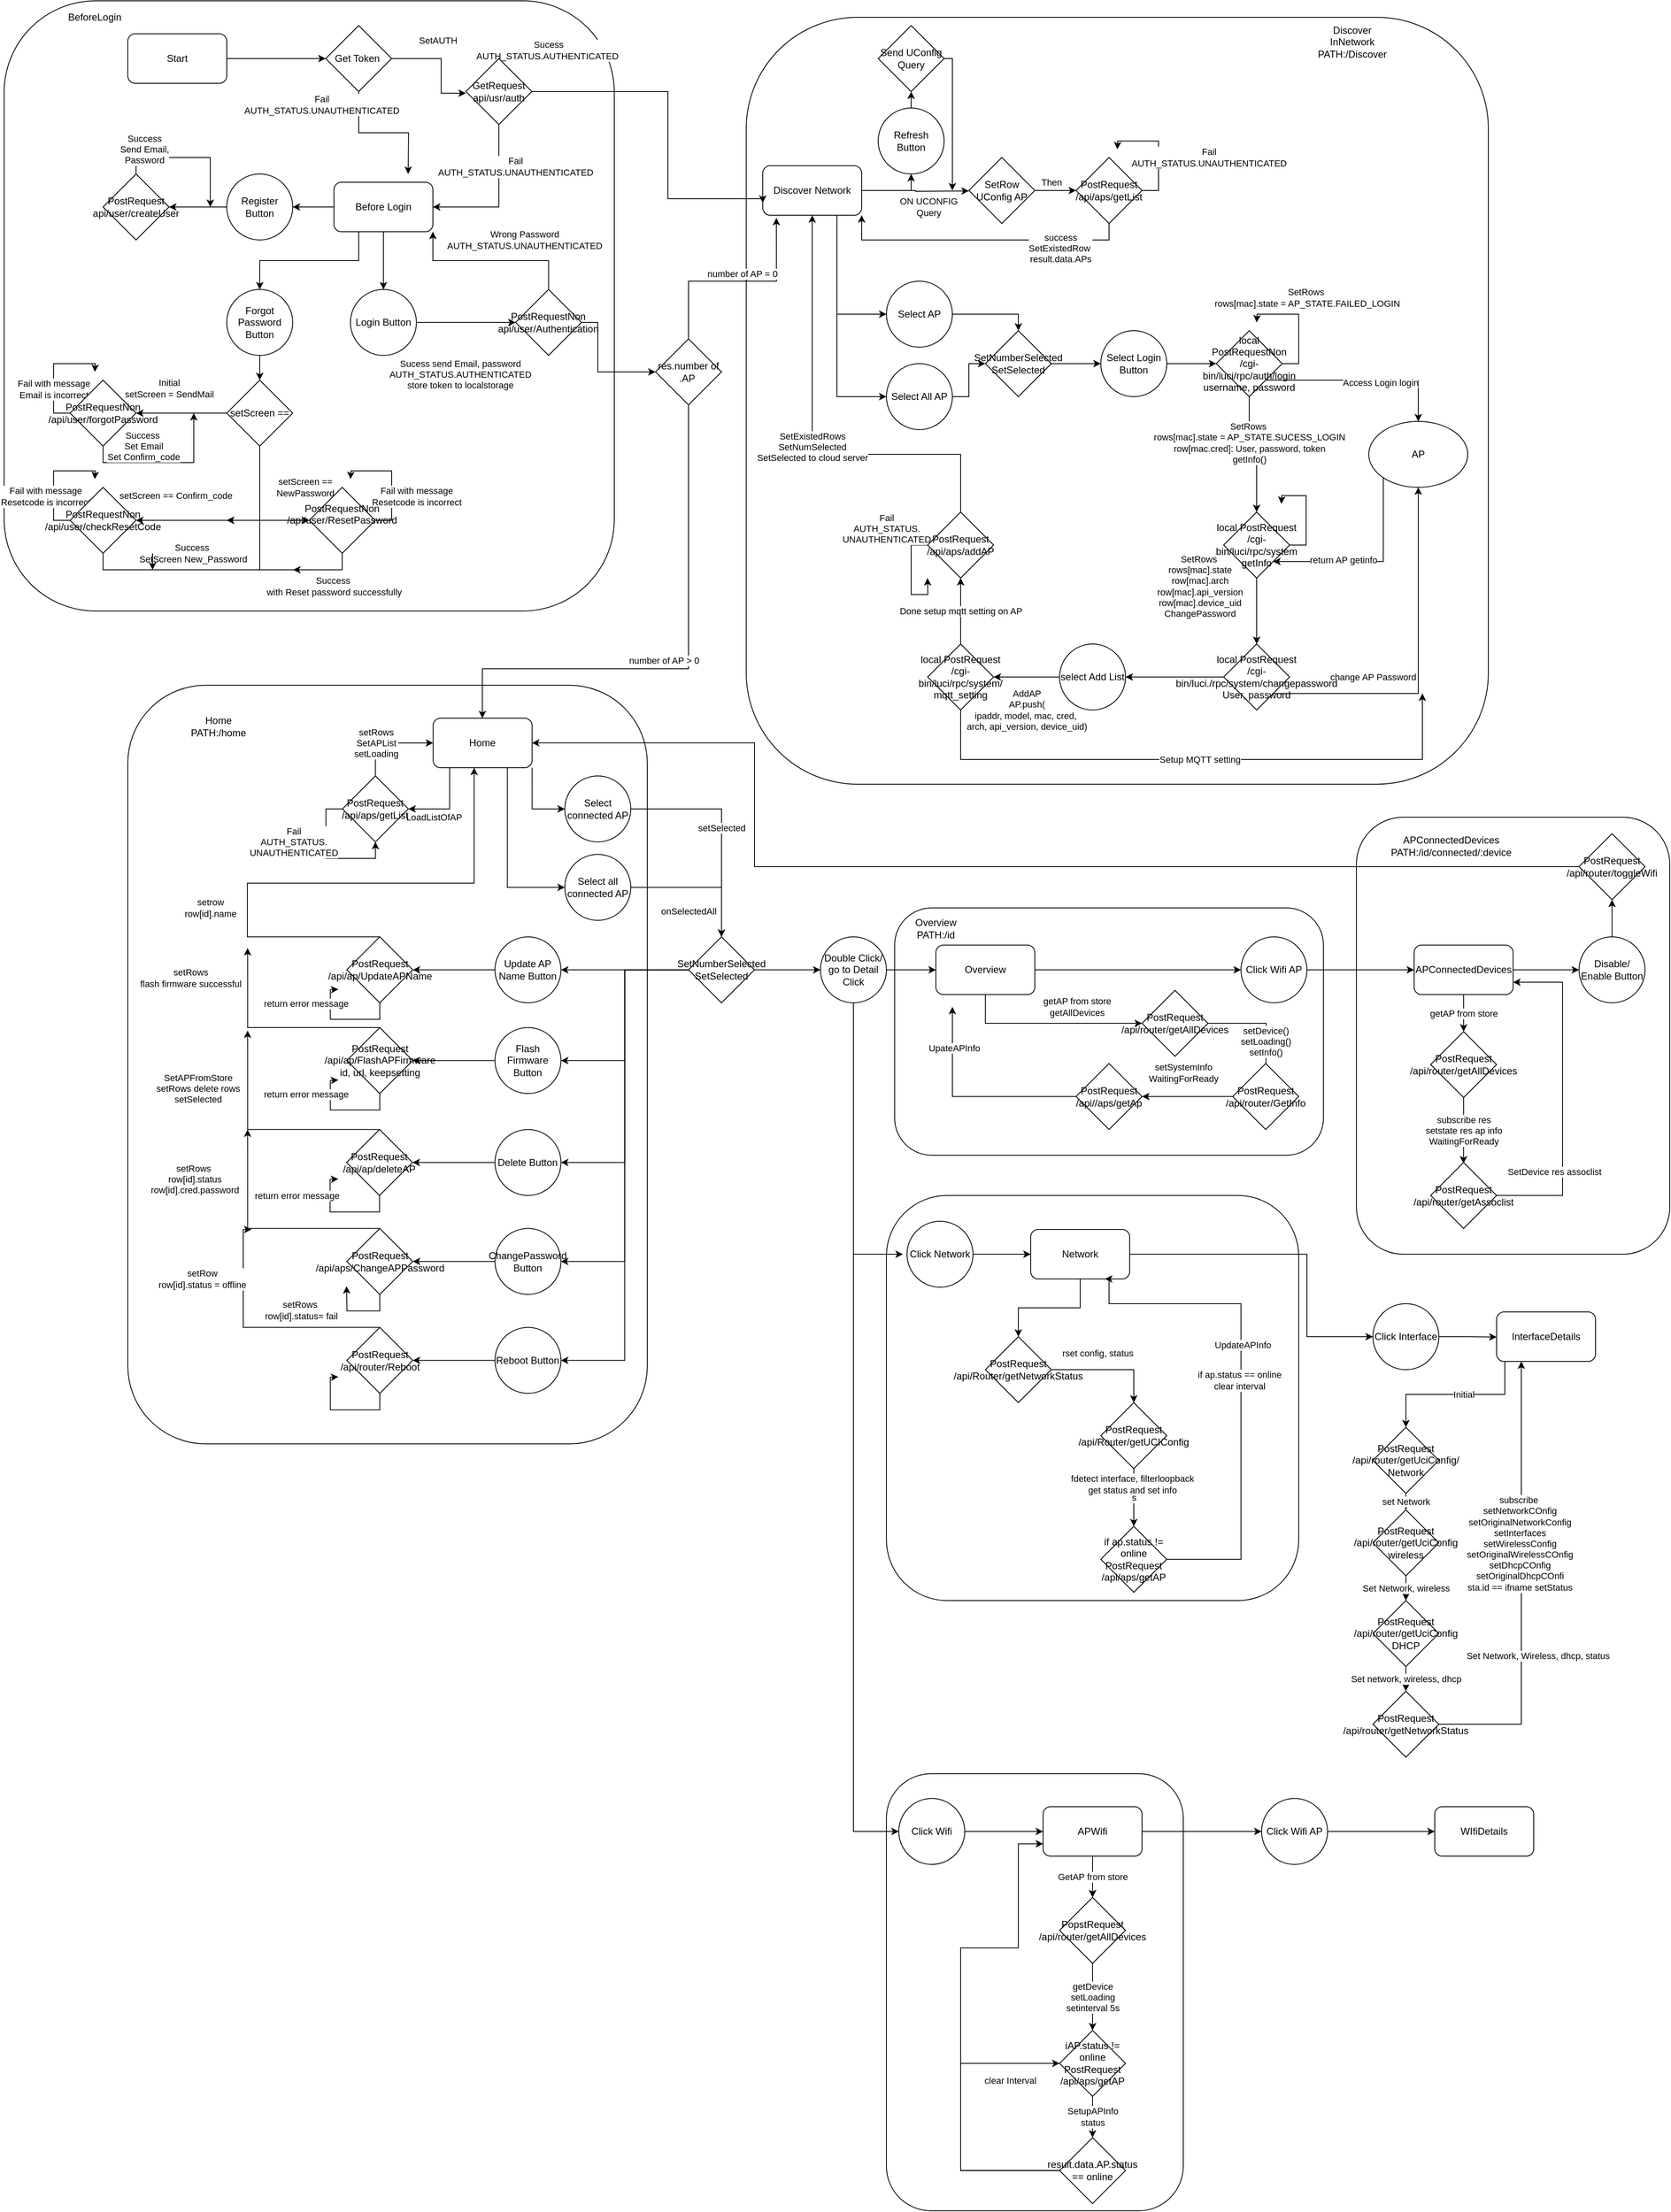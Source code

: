 <mxfile version="13.7.7" type="github">
  <diagram id="boAfxAZyqaD5dfKfSMgp" name="Page-1">
    <mxGraphModel dx="2043" dy="1601" grid="1" gridSize="10" guides="1" tooltips="1" connect="1" arrows="1" fold="1" page="1" pageScale="1" pageWidth="850" pageHeight="1100" math="0" shadow="0">
      <root>
        <mxCell id="0" />
        <mxCell id="1" parent="0" />
        <mxCell id="-0W61lU2kMpEgSnDKntF-205" value="" style="rounded=1;whiteSpace=wrap;html=1;" vertex="1" parent="1">
          <mxGeometry x="690" y="2130" width="360" height="530" as="geometry" />
        </mxCell>
        <mxCell id="-0W61lU2kMpEgSnDKntF-203" value="" style="rounded=1;whiteSpace=wrap;html=1;" vertex="1" parent="1">
          <mxGeometry x="690" y="1428.74" width="500" height="491.26" as="geometry" />
        </mxCell>
        <mxCell id="-0W61lU2kMpEgSnDKntF-146" value="" style="rounded=1;whiteSpace=wrap;html=1;" vertex="1" parent="1">
          <mxGeometry x="1260" y="970" width="380" height="530" as="geometry" />
        </mxCell>
        <mxCell id="-0W61lU2kMpEgSnDKntF-125" value="" style="rounded=1;whiteSpace=wrap;html=1;" vertex="1" parent="1">
          <mxGeometry x="700" y="1080" width="520" height="300" as="geometry" />
        </mxCell>
        <mxCell id="-0W61lU2kMpEgSnDKntF-104" value="" style="rounded=1;whiteSpace=wrap;html=1;" vertex="1" parent="1">
          <mxGeometry x="-230" y="810" width="630" height="920" as="geometry" />
        </mxCell>
        <mxCell id="-0W61lU2kMpEgSnDKntF-43" value="" style="rounded=1;whiteSpace=wrap;html=1;" vertex="1" parent="1">
          <mxGeometry x="520" width="900" height="930" as="geometry" />
        </mxCell>
        <mxCell id="-0W61lU2kMpEgSnDKntF-34" value="&lt;span style=&quot;color: rgb(0 , 0 , 0) ; font-family: &amp;#34;helvetica&amp;#34; ; font-size: 11px ; font-style: normal ; font-weight: 400 ; letter-spacing: normal ; text-align: center ; text-indent: 0px ; text-transform: none ; word-spacing: 0px ; background-color: rgb(255 , 255 , 255) ; display: inline ; float: none&quot;&gt;AddAP&lt;/span&gt;&lt;br style=&quot;color: rgb(0 , 0 , 0) ; font-family: &amp;#34;helvetica&amp;#34; ; font-size: 11px ; font-style: normal ; font-weight: 400 ; letter-spacing: normal ; text-align: center ; text-indent: 0px ; text-transform: none ; word-spacing: 0px&quot;&gt;&lt;span style=&quot;color: rgb(0 , 0 , 0) ; font-family: &amp;#34;helvetica&amp;#34; ; font-size: 11px ; font-style: normal ; font-weight: 400 ; letter-spacing: normal ; text-align: center ; text-indent: 0px ; text-transform: none ; word-spacing: 0px ; background-color: rgb(255 , 255 , 255) ; display: inline ; float: none&quot;&gt;AP.push(&lt;/span&gt;&lt;br style=&quot;color: rgb(0 , 0 , 0) ; font-family: &amp;#34;helvetica&amp;#34; ; font-size: 11px ; font-style: normal ; font-weight: 400 ; letter-spacing: normal ; text-align: center ; text-indent: 0px ; text-transform: none ; word-spacing: 0px&quot;&gt;&lt;span style=&quot;color: rgb(0 , 0 , 0) ; font-family: &amp;#34;helvetica&amp;#34; ; font-size: 11px ; font-style: normal ; font-weight: 400 ; letter-spacing: normal ; text-align: center ; text-indent: 0px ; text-transform: none ; word-spacing: 0px ; background-color: rgb(255 , 255 , 255) ; display: inline ; float: none&quot;&gt;ipaddr, model, mac, cred,&lt;span&gt;&amp;nbsp;&lt;/span&gt;&lt;/span&gt;&lt;br style=&quot;color: rgb(0 , 0 , 0) ; font-family: &amp;#34;helvetica&amp;#34; ; font-size: 11px ; font-style: normal ; font-weight: 400 ; letter-spacing: normal ; text-align: center ; text-indent: 0px ; text-transform: none ; word-spacing: 0px&quot;&gt;&lt;span style=&quot;color: rgb(0 , 0 , 0) ; font-family: &amp;#34;helvetica&amp;#34; ; font-size: 11px ; font-style: normal ; font-weight: 400 ; letter-spacing: normal ; text-align: center ; text-indent: 0px ; text-transform: none ; word-spacing: 0px ; background-color: rgb(255 , 255 , 255) ; display: inline ; float: none&quot;&gt;arch, api_version, device_uid)&lt;/span&gt;" style="edgeStyle=orthogonalEdgeStyle;rounded=0;orthogonalLoop=1;jettySize=auto;html=1;" edge="1" parent="1" source="-0W61lU2kMpEgSnDKntF-32" target="tyNkCRuEFRF6iClgt4t_-112">
          <mxGeometry y="40" relative="1" as="geometry">
            <mxPoint as="offset" />
          </mxGeometry>
        </mxCell>
        <mxCell id="-0W61lU2kMpEgSnDKntF-13" value="" style="rounded=1;whiteSpace=wrap;html=1;" vertex="1" parent="1">
          <mxGeometry x="-380" y="-20" width="740" height="740" as="geometry" />
        </mxCell>
        <mxCell id="-0W61lU2kMpEgSnDKntF-3" style="edgeStyle=orthogonalEdgeStyle;rounded=0;orthogonalLoop=1;jettySize=auto;html=1;exitX=0.25;exitY=1;exitDx=0;exitDy=0;entryX=0.5;entryY=0;entryDx=0;entryDy=0;" edge="1" parent="1" source="tyNkCRuEFRF6iClgt4t_-3" target="-0W61lU2kMpEgSnDKntF-1">
          <mxGeometry relative="1" as="geometry" />
        </mxCell>
        <mxCell id="-0W61lU2kMpEgSnDKntF-6" value="" style="edgeStyle=orthogonalEdgeStyle;rounded=0;orthogonalLoop=1;jettySize=auto;html=1;" edge="1" parent="1" source="tyNkCRuEFRF6iClgt4t_-3" target="-0W61lU2kMpEgSnDKntF-5">
          <mxGeometry relative="1" as="geometry" />
        </mxCell>
        <mxCell id="-0W61lU2kMpEgSnDKntF-9" value="" style="edgeStyle=orthogonalEdgeStyle;rounded=0;orthogonalLoop=1;jettySize=auto;html=1;" edge="1" parent="1" source="tyNkCRuEFRF6iClgt4t_-3" target="-0W61lU2kMpEgSnDKntF-8">
          <mxGeometry relative="1" as="geometry" />
        </mxCell>
        <mxCell id="tyNkCRuEFRF6iClgt4t_-3" value="Before Login" style="rounded=1;whiteSpace=wrap;html=1;" parent="1" vertex="1">
          <mxGeometry x="20" y="200" width="120" height="60" as="geometry" />
        </mxCell>
        <mxCell id="tyNkCRuEFRF6iClgt4t_-84" style="edgeStyle=orthogonalEdgeStyle;rounded=0;orthogonalLoop=1;jettySize=auto;html=1;exitX=1;exitY=0.5;exitDx=0;exitDy=0;" parent="1" source="tyNkCRuEFRF6iClgt4t_-4" edge="1">
          <mxGeometry relative="1" as="geometry">
            <mxPoint x="790" y="210.529" as="targetPoint" />
          </mxGeometry>
        </mxCell>
        <mxCell id="tyNkCRuEFRF6iClgt4t_-87" value="ON UCONFIG &lt;br&gt;Query" style="edgeLabel;html=1;align=center;verticalAlign=middle;resizable=0;points=[];" parent="tyNkCRuEFRF6iClgt4t_-84" vertex="1" connectable="0">
          <mxGeometry x="0.647" y="-3" relative="1" as="geometry">
            <mxPoint x="-26.57" y="16.46" as="offset" />
          </mxGeometry>
        </mxCell>
        <mxCell id="-0W61lU2kMpEgSnDKntF-17" style="edgeStyle=orthogonalEdgeStyle;rounded=0;orthogonalLoop=1;jettySize=auto;html=1;exitX=1;exitY=0.5;exitDx=0;exitDy=0;entryX=0.5;entryY=1;entryDx=0;entryDy=0;" edge="1" parent="1" source="tyNkCRuEFRF6iClgt4t_-4" target="-0W61lU2kMpEgSnDKntF-16">
          <mxGeometry relative="1" as="geometry" />
        </mxCell>
        <mxCell id="-0W61lU2kMpEgSnDKntF-23" style="edgeStyle=orthogonalEdgeStyle;rounded=0;orthogonalLoop=1;jettySize=auto;html=1;exitX=0.75;exitY=1;exitDx=0;exitDy=0;entryX=0;entryY=0.5;entryDx=0;entryDy=0;" edge="1" parent="1" source="tyNkCRuEFRF6iClgt4t_-4" target="-0W61lU2kMpEgSnDKntF-19">
          <mxGeometry relative="1" as="geometry" />
        </mxCell>
        <mxCell id="-0W61lU2kMpEgSnDKntF-27" style="edgeStyle=orthogonalEdgeStyle;rounded=0;orthogonalLoop=1;jettySize=auto;html=1;exitX=0.75;exitY=1;exitDx=0;exitDy=0;entryX=0;entryY=0.5;entryDx=0;entryDy=0;" edge="1" parent="1" source="tyNkCRuEFRF6iClgt4t_-4" target="-0W61lU2kMpEgSnDKntF-26">
          <mxGeometry relative="1" as="geometry" />
        </mxCell>
        <mxCell id="tyNkCRuEFRF6iClgt4t_-4" value="Discover Network" style="rounded=1;whiteSpace=wrap;html=1;" parent="1" vertex="1">
          <mxGeometry x="540" y="180" width="120" height="60" as="geometry" />
        </mxCell>
        <mxCell id="k8mxvWZDHSYcSImr_2yi-7" style="edgeStyle=orthogonalEdgeStyle;rounded=0;orthogonalLoop=1;jettySize=auto;html=1;exitX=0.25;exitY=1;exitDx=0;exitDy=0;entryX=1;entryY=0.5;entryDx=0;entryDy=0;" parent="1" source="tyNkCRuEFRF6iClgt4t_-7" target="k8mxvWZDHSYcSImr_2yi-6" edge="1">
          <mxGeometry relative="1" as="geometry">
            <Array as="points">
              <mxPoint x="160.29" y="910" />
              <mxPoint x="160.29" y="960" />
            </Array>
          </mxGeometry>
        </mxCell>
        <mxCell id="k8mxvWZDHSYcSImr_2yi-8" value="LoadListOfAP" style="edgeLabel;html=1;align=center;verticalAlign=middle;resizable=0;points=[];" parent="k8mxvWZDHSYcSImr_2yi-7" vertex="1" connectable="0">
          <mxGeometry x="0.294" y="1" relative="1" as="geometry">
            <mxPoint x="-9" y="9" as="offset" />
          </mxGeometry>
        </mxCell>
        <mxCell id="-0W61lU2kMpEgSnDKntF-79" style="edgeStyle=orthogonalEdgeStyle;rounded=0;orthogonalLoop=1;jettySize=auto;html=1;exitX=0.75;exitY=1;exitDx=0;exitDy=0;entryX=0;entryY=0.5;entryDx=0;entryDy=0;" edge="1" parent="1" source="tyNkCRuEFRF6iClgt4t_-7" target="-0W61lU2kMpEgSnDKntF-78">
          <mxGeometry relative="1" as="geometry" />
        </mxCell>
        <mxCell id="-0W61lU2kMpEgSnDKntF-134" style="edgeStyle=orthogonalEdgeStyle;rounded=0;orthogonalLoop=1;jettySize=auto;html=1;exitX=1;exitY=1;exitDx=0;exitDy=0;entryX=0;entryY=0.5;entryDx=0;entryDy=0;" edge="1" parent="1" source="tyNkCRuEFRF6iClgt4t_-7" target="-0W61lU2kMpEgSnDKntF-73">
          <mxGeometry relative="1" as="geometry" />
        </mxCell>
        <mxCell id="tyNkCRuEFRF6iClgt4t_-7" value="Home" style="rounded=1;whiteSpace=wrap;html=1;" parent="1" vertex="1">
          <mxGeometry x="140.29" y="850" width="120" height="60" as="geometry" />
        </mxCell>
        <mxCell id="tyNkCRuEFRF6iClgt4t_-27" value="" style="edgeStyle=orthogonalEdgeStyle;rounded=0;orthogonalLoop=1;jettySize=auto;html=1;" parent="1" source="tyNkCRuEFRF6iClgt4t_-8" target="tyNkCRuEFRF6iClgt4t_-24" edge="1">
          <mxGeometry relative="1" as="geometry" />
        </mxCell>
        <mxCell id="tyNkCRuEFRF6iClgt4t_-8" value="Start" style="rounded=1;whiteSpace=wrap;html=1;" parent="1" vertex="1">
          <mxGeometry x="-230" y="20" width="120" height="60" as="geometry" />
        </mxCell>
        <mxCell id="tyNkCRuEFRF6iClgt4t_-17" value="Sucess&lt;br&gt;AUTH_STATUS.AUTHENTICATED&amp;nbsp;" style="edgeStyle=orthogonalEdgeStyle;rounded=0;orthogonalLoop=1;jettySize=auto;html=1;exitX=0.5;exitY=1;exitDx=0;exitDy=0;entryX=0;entryY=0.75;entryDx=0;entryDy=0;" parent="1" source="tyNkCRuEFRF6iClgt4t_-16" target="tyNkCRuEFRF6iClgt4t_-4" edge="1">
          <mxGeometry x="-0.596" y="50" relative="1" as="geometry">
            <mxPoint x="490" y="220" as="targetPoint" />
            <Array as="points">
              <mxPoint x="220" y="90" />
              <mxPoint x="425" y="90" />
              <mxPoint x="425" y="220" />
              <mxPoint x="540" y="220" />
            </Array>
            <mxPoint as="offset" />
          </mxGeometry>
        </mxCell>
        <mxCell id="tyNkCRuEFRF6iClgt4t_-19" style="edgeStyle=orthogonalEdgeStyle;rounded=0;orthogonalLoop=1;jettySize=auto;html=1;exitX=0.5;exitY=1;exitDx=0;exitDy=0;entryX=1;entryY=0.5;entryDx=0;entryDy=0;" parent="1" source="tyNkCRuEFRF6iClgt4t_-16" target="tyNkCRuEFRF6iClgt4t_-3" edge="1">
          <mxGeometry relative="1" as="geometry" />
        </mxCell>
        <mxCell id="tyNkCRuEFRF6iClgt4t_-20" value="Fail&lt;br&gt;AUTH_STATUS.UNAUTHENTICATED" style="edgeLabel;html=1;align=center;verticalAlign=middle;resizable=0;points=[];" parent="tyNkCRuEFRF6iClgt4t_-19" vertex="1" connectable="0">
          <mxGeometry x="-0.028" y="-37" relative="1" as="geometry">
            <mxPoint x="57.0" y="-37.14" as="offset" />
          </mxGeometry>
        </mxCell>
        <mxCell id="tyNkCRuEFRF6iClgt4t_-16" value="GetRequest&lt;br&gt;api/usr/auth" style="rhombus;whiteSpace=wrap;html=1;" parent="1" vertex="1">
          <mxGeometry x="180" y="50" width="80" height="80" as="geometry" />
        </mxCell>
        <mxCell id="tyNkCRuEFRF6iClgt4t_-25" value="SetAUTH" style="edgeStyle=orthogonalEdgeStyle;rounded=0;orthogonalLoop=1;jettySize=auto;html=1;exitX=1;exitY=0.5;exitDx=0;exitDy=0;" parent="1" source="tyNkCRuEFRF6iClgt4t_-24" edge="1">
          <mxGeometry x="-0.151" y="22" relative="1" as="geometry">
            <mxPoint x="138" y="92" as="sourcePoint" />
            <mxPoint x="180" y="92" as="targetPoint" />
            <Array as="points">
              <mxPoint x="150" y="92" />
            </Array>
            <mxPoint as="offset" />
          </mxGeometry>
        </mxCell>
        <mxCell id="tyNkCRuEFRF6iClgt4t_-28" style="edgeStyle=orthogonalEdgeStyle;rounded=0;orthogonalLoop=1;jettySize=auto;html=1;exitX=0.5;exitY=1;exitDx=0;exitDy=0;" parent="1" source="tyNkCRuEFRF6iClgt4t_-24" edge="1">
          <mxGeometry relative="1" as="geometry">
            <mxPoint x="110" y="190" as="targetPoint" />
          </mxGeometry>
        </mxCell>
        <mxCell id="tyNkCRuEFRF6iClgt4t_-24" value="Get Token&amp;nbsp;" style="rhombus;whiteSpace=wrap;html=1;" parent="1" vertex="1">
          <mxGeometry x="10" y="10" width="80" height="80" as="geometry" />
        </mxCell>
        <mxCell id="tyNkCRuEFRF6iClgt4t_-29" value="Fail&lt;br&gt;AUTH_STATUS.UNAUTHENTICATED" style="edgeLabel;html=1;align=center;verticalAlign=middle;resizable=0;points=[];" parent="1" vertex="1" connectable="0">
          <mxGeometry x="9.998" y="109.999" as="geometry">
            <mxPoint x="-5" y="-4" as="offset" />
          </mxGeometry>
        </mxCell>
        <mxCell id="tyNkCRuEFRF6iClgt4t_-32" style="edgeStyle=orthogonalEdgeStyle;rounded=0;orthogonalLoop=1;jettySize=auto;html=1;entryX=0;entryY=0.5;entryDx=0;entryDy=0;" parent="1" source="tyNkCRuEFRF6iClgt4t_-30" target="tyNkCRuEFRF6iClgt4t_-40" edge="1">
          <mxGeometry relative="1" as="geometry">
            <mxPoint x="650" y="330" as="targetPoint" />
            <Array as="points">
              <mxPoint x="340" y="370" />
              <mxPoint x="340" y="430" />
            </Array>
          </mxGeometry>
        </mxCell>
        <mxCell id="tyNkCRuEFRF6iClgt4t_-34" value="Sucess send Email, password&lt;br&gt;AUTH_STATUS.AUTHENTICATED&lt;br&gt;store token to localstorage" style="edgeLabel;html=1;align=center;verticalAlign=middle;resizable=0;points=[];" parent="tyNkCRuEFRF6iClgt4t_-32" vertex="1" connectable="0">
          <mxGeometry x="0.2" y="2" relative="1" as="geometry">
            <mxPoint x="-177.14" y="4.84" as="offset" />
          </mxGeometry>
        </mxCell>
        <mxCell id="tyNkCRuEFRF6iClgt4t_-35" style="edgeStyle=orthogonalEdgeStyle;rounded=0;orthogonalLoop=1;jettySize=auto;html=1;exitX=0.5;exitY=0;exitDx=0;exitDy=0;entryX=1;entryY=1;entryDx=0;entryDy=0;" parent="1" source="tyNkCRuEFRF6iClgt4t_-30" target="tyNkCRuEFRF6iClgt4t_-3" edge="1">
          <mxGeometry relative="1" as="geometry" />
        </mxCell>
        <mxCell id="tyNkCRuEFRF6iClgt4t_-36" value="Wrong Password&lt;br&gt;AUTH_STATUS.UNAUTHENTICATED" style="edgeLabel;html=1;align=center;verticalAlign=middle;resizable=0;points=[];" parent="tyNkCRuEFRF6iClgt4t_-35" vertex="1" connectable="0">
          <mxGeometry x="0.354" y="-1" relative="1" as="geometry">
            <mxPoint x="77.57" y="-24.0" as="offset" />
          </mxGeometry>
        </mxCell>
        <mxCell id="tyNkCRuEFRF6iClgt4t_-30" value="PostRequestNon&lt;br&gt;api/user/Authentication" style="rhombus;whiteSpace=wrap;html=1;" parent="1" vertex="1">
          <mxGeometry x="240.29" y="330" width="80" height="80" as="geometry" />
        </mxCell>
        <mxCell id="tyNkCRuEFRF6iClgt4t_-39" value="Success&lt;br&gt;Send Email, &lt;br&gt;Password" style="edgeStyle=orthogonalEdgeStyle;rounded=0;orthogonalLoop=1;jettySize=auto;html=1;exitX=0.5;exitY=0;exitDx=0;exitDy=0;" parent="1" source="tyNkCRuEFRF6iClgt4t_-37" edge="1">
          <mxGeometry x="-0.765" y="-14" relative="1" as="geometry">
            <mxPoint x="10" y="-24" as="offset" />
            <mxPoint x="-130" y="230" as="targetPoint" />
            <Array as="points">
              <mxPoint x="-220" y="170" />
              <mxPoint x="-130" y="170" />
            </Array>
          </mxGeometry>
        </mxCell>
        <mxCell id="tyNkCRuEFRF6iClgt4t_-37" value="PostRequest&lt;br&gt;api/user/createUser" style="rhombus;whiteSpace=wrap;html=1;" parent="1" vertex="1">
          <mxGeometry x="-260" y="190" width="80" height="80" as="geometry" />
        </mxCell>
        <mxCell id="tyNkCRuEFRF6iClgt4t_-44" value="number of AP = 0" style="edgeStyle=orthogonalEdgeStyle;rounded=0;orthogonalLoop=1;jettySize=auto;html=1;exitX=0.5;exitY=0;exitDx=0;exitDy=0;entryX=0.138;entryY=1.054;entryDx=0;entryDy=0;entryPerimeter=0;" parent="1" source="tyNkCRuEFRF6iClgt4t_-40" target="tyNkCRuEFRF6iClgt4t_-4" edge="1">
          <mxGeometry x="0.047" y="19" relative="1" as="geometry">
            <mxPoint x="560" y="280" as="targetPoint" />
            <Array as="points">
              <mxPoint x="450" y="320" />
              <mxPoint x="557" y="320" />
            </Array>
            <mxPoint x="2" y="10" as="offset" />
          </mxGeometry>
        </mxCell>
        <mxCell id="tyNkCRuEFRF6iClgt4t_-45" value="number of AP &amp;gt; 0" style="edgeStyle=orthogonalEdgeStyle;rounded=0;orthogonalLoop=1;jettySize=auto;html=1;" parent="1" source="tyNkCRuEFRF6iClgt4t_-40" target="tyNkCRuEFRF6iClgt4t_-7" edge="1">
          <mxGeometry x="-0.016" y="-30" relative="1" as="geometry">
            <Array as="points">
              <mxPoint x="450" y="790" />
              <mxPoint x="200" y="790" />
            </Array>
            <mxPoint as="offset" />
          </mxGeometry>
        </mxCell>
        <mxCell id="tyNkCRuEFRF6iClgt4t_-40" value="res.number of .AP&amp;nbsp;" style="rhombus;whiteSpace=wrap;html=1;" parent="1" vertex="1">
          <mxGeometry x="410" y="390" width="80" height="80" as="geometry" />
        </mxCell>
        <mxCell id="tyNkCRuEFRF6iClgt4t_-52" value="Fail with message&lt;br&gt;Email is incorrect" style="edgeStyle=orthogonalEdgeStyle;rounded=0;orthogonalLoop=1;jettySize=auto;html=1;exitX=0;exitY=0.5;exitDx=0;exitDy=0;" parent="1" source="tyNkCRuEFRF6iClgt4t_-47" edge="1">
          <mxGeometry x="-0.285" relative="1" as="geometry">
            <mxPoint x="-270" y="430" as="targetPoint" />
            <mxPoint y="1" as="offset" />
          </mxGeometry>
        </mxCell>
        <mxCell id="tyNkCRuEFRF6iClgt4t_-59" value="Success&amp;nbsp;&lt;br&gt;Set Email&lt;br&gt;Set Confirm_code" style="edgeStyle=orthogonalEdgeStyle;rounded=0;orthogonalLoop=1;jettySize=auto;html=1;exitX=0.5;exitY=1;exitDx=0;exitDy=0;" parent="1" source="tyNkCRuEFRF6iClgt4t_-47" edge="1">
          <mxGeometry x="-0.263" y="20" relative="1" as="geometry">
            <Array as="points">
              <mxPoint x="-260" y="540" />
              <mxPoint x="-150" y="540" />
            </Array>
            <mxPoint x="-1" as="offset" />
            <mxPoint x="-150" y="480" as="targetPoint" />
          </mxGeometry>
        </mxCell>
        <mxCell id="tyNkCRuEFRF6iClgt4t_-47" value="PostRequestNon&lt;br&gt;/api/user/forgotPassword" style="rhombus;whiteSpace=wrap;html=1;" parent="1" vertex="1">
          <mxGeometry x="-300" y="440" width="80" height="80" as="geometry" />
        </mxCell>
        <mxCell id="tyNkCRuEFRF6iClgt4t_-61" style="edgeStyle=orthogonalEdgeStyle;rounded=0;orthogonalLoop=1;jettySize=auto;html=1;exitX=0.5;exitY=1;exitDx=0;exitDy=0;" parent="1" source="tyNkCRuEFRF6iClgt4t_-49" edge="1">
          <mxGeometry relative="1" as="geometry">
            <mxPoint x="-110" y="610" as="targetPoint" />
            <Array as="points">
              <mxPoint x="-260" y="670" />
              <mxPoint x="-70" y="670" />
              <mxPoint x="-70" y="610" />
            </Array>
          </mxGeometry>
        </mxCell>
        <mxCell id="tyNkCRuEFRF6iClgt4t_-63" value="Success&amp;nbsp;&lt;br&gt;SetScreen New_Password" style="edgeLabel;html=1;align=center;verticalAlign=middle;resizable=0;points=[];" parent="tyNkCRuEFRF6iClgt4t_-61" vertex="1" connectable="0">
          <mxGeometry x="-0.022" y="-1" relative="1" as="geometry">
            <mxPoint x="-22.88" y="-21.06" as="offset" />
          </mxGeometry>
        </mxCell>
        <mxCell id="tyNkCRuEFRF6iClgt4t_-62" value="&lt;span style=&quot;color: rgb(0 , 0 , 0) ; font-family: &amp;#34;helvetica&amp;#34; ; font-size: 11px ; font-style: normal ; font-weight: 400 ; letter-spacing: normal ; text-align: center ; text-indent: 0px ; text-transform: none ; word-spacing: 0px ; background-color: rgb(255 , 255 , 255) ; display: inline ; float: none&quot;&gt;Fail with message&lt;/span&gt;&lt;br style=&quot;color: rgb(0 , 0 , 0) ; font-family: &amp;#34;helvetica&amp;#34; ; font-size: 11px ; font-style: normal ; font-weight: 400 ; letter-spacing: normal ; text-align: center ; text-indent: 0px ; text-transform: none ; word-spacing: 0px&quot;&gt;&lt;span style=&quot;color: rgb(0 , 0 , 0) ; font-family: &amp;#34;helvetica&amp;#34; ; font-size: 11px ; font-style: normal ; font-weight: 400 ; letter-spacing: normal ; text-align: center ; text-indent: 0px ; text-transform: none ; word-spacing: 0px ; background-color: rgb(255 , 255 , 255) ; display: inline ; float: none&quot;&gt;Resetcode is incorrect&lt;/span&gt;" style="edgeStyle=orthogonalEdgeStyle;rounded=0;orthogonalLoop=1;jettySize=auto;html=1;exitX=0;exitY=0.5;exitDx=0;exitDy=0;" parent="1" source="tyNkCRuEFRF6iClgt4t_-49" edge="1">
          <mxGeometry x="-0.285" y="10" relative="1" as="geometry">
            <mxPoint x="-270" y="560" as="targetPoint" />
            <mxPoint y="1" as="offset" />
          </mxGeometry>
        </mxCell>
        <mxCell id="tyNkCRuEFRF6iClgt4t_-71" style="edgeStyle=orthogonalEdgeStyle;rounded=0;orthogonalLoop=1;jettySize=auto;html=1;exitX=0.5;exitY=1;exitDx=0;exitDy=0;" parent="1" source="tyNkCRuEFRF6iClgt4t_-49" edge="1">
          <mxGeometry relative="1" as="geometry">
            <mxPoint x="-200" y="670" as="targetPoint" />
          </mxGeometry>
        </mxCell>
        <mxCell id="tyNkCRuEFRF6iClgt4t_-49" value="&lt;span&gt;PostRequestNon&lt;/span&gt;&lt;br&gt;&lt;span&gt;/api/user/checkResetCode&lt;/span&gt;" style="rhombus;whiteSpace=wrap;html=1;" parent="1" vertex="1">
          <mxGeometry x="-300" y="570" width="80" height="80" as="geometry" />
        </mxCell>
        <mxCell id="tyNkCRuEFRF6iClgt4t_-57" value="Initial &lt;br&gt;setScreen = SendMail" style="edgeStyle=orthogonalEdgeStyle;rounded=0;orthogonalLoop=1;jettySize=auto;html=1;exitX=0;exitY=0.5;exitDx=0;exitDy=0;entryX=1;entryY=0.5;entryDx=0;entryDy=0;" parent="1" source="tyNkCRuEFRF6iClgt4t_-53" target="tyNkCRuEFRF6iClgt4t_-47" edge="1">
          <mxGeometry x="0.286" y="-30" relative="1" as="geometry">
            <mxPoint as="offset" />
          </mxGeometry>
        </mxCell>
        <mxCell id="tyNkCRuEFRF6iClgt4t_-60" value="&lt;span style=&quot;color: rgb(0 , 0 , 0) ; font-family: &amp;#34;helvetica&amp;#34; ; font-size: 11px ; font-style: normal ; font-weight: 400 ; letter-spacing: normal ; text-align: center ; text-indent: 0px ; text-transform: none ; word-spacing: 0px ; background-color: rgb(255 , 255 , 255) ; display: inline ; float: none&quot;&gt;setScreen == Confirm_code&lt;/span&gt;" style="edgeStyle=orthogonalEdgeStyle;rounded=0;orthogonalLoop=1;jettySize=auto;html=1;exitX=0.5;exitY=1;exitDx=0;exitDy=0;entryX=1;entryY=0.5;entryDx=0;entryDy=0;" parent="1" source="tyNkCRuEFRF6iClgt4t_-53" target="tyNkCRuEFRF6iClgt4t_-49" edge="1">
          <mxGeometry x="0.6" y="-30" relative="1" as="geometry">
            <mxPoint as="offset" />
          </mxGeometry>
        </mxCell>
        <mxCell id="tyNkCRuEFRF6iClgt4t_-65" style="edgeStyle=orthogonalEdgeStyle;rounded=0;orthogonalLoop=1;jettySize=auto;html=1;exitX=0.5;exitY=1;exitDx=0;exitDy=0;entryX=0;entryY=0.5;entryDx=0;entryDy=0;" parent="1" source="tyNkCRuEFRF6iClgt4t_-53" target="tyNkCRuEFRF6iClgt4t_-64" edge="1">
          <mxGeometry relative="1" as="geometry" />
        </mxCell>
        <mxCell id="tyNkCRuEFRF6iClgt4t_-67" value="&lt;span style=&quot;font-family: &amp;#34;helvetica&amp;#34;&quot;&gt;setScreen == &lt;br&gt;NewPassword&lt;/span&gt;" style="edgeLabel;html=1;align=center;verticalAlign=middle;resizable=0;points=[];" parent="tyNkCRuEFRF6iClgt4t_-65" vertex="1" connectable="0">
          <mxGeometry x="0.832" y="-1" relative="1" as="geometry">
            <mxPoint x="7.14" y="-41" as="offset" />
          </mxGeometry>
        </mxCell>
        <mxCell id="tyNkCRuEFRF6iClgt4t_-53" value="setScreen ==" style="rhombus;whiteSpace=wrap;html=1;" parent="1" vertex="1">
          <mxGeometry x="-110" y="440" width="80" height="80" as="geometry" />
        </mxCell>
        <mxCell id="tyNkCRuEFRF6iClgt4t_-68" style="edgeStyle=orthogonalEdgeStyle;rounded=0;orthogonalLoop=1;jettySize=auto;html=1;exitX=0.5;exitY=1;exitDx=0;exitDy=0;" parent="1" source="tyNkCRuEFRF6iClgt4t_-64" edge="1">
          <mxGeometry relative="1" as="geometry">
            <mxPoint x="-110" y="610" as="targetPoint" />
            <Array as="points">
              <mxPoint x="30" y="670" />
              <mxPoint x="-70" y="670" />
              <mxPoint x="-70" y="610" />
            </Array>
          </mxGeometry>
        </mxCell>
        <mxCell id="tyNkCRuEFRF6iClgt4t_-69" value="&lt;span style=&quot;color: rgb(0 , 0 , 0) ; font-size: 11px ; font-style: normal ; font-weight: 400 ; letter-spacing: normal ; text-align: center ; text-indent: 0px ; text-transform: none ; word-spacing: 0px ; background-color: rgb(255 , 255 , 255) ; font-family: &amp;#34;helvetica&amp;#34; ; display: inline ; float: none&quot;&gt;Fail with message&lt;/span&gt;&lt;br style=&quot;color: rgb(0 , 0 , 0) ; font-size: 11px ; font-style: normal ; font-weight: 400 ; letter-spacing: normal ; text-align: center ; text-indent: 0px ; text-transform: none ; word-spacing: 0px ; font-family: &amp;#34;helvetica&amp;#34;&quot;&gt;&lt;span style=&quot;color: rgb(0 , 0 , 0) ; font-size: 11px ; font-style: normal ; font-weight: 400 ; letter-spacing: normal ; text-align: center ; text-indent: 0px ; text-transform: none ; word-spacing: 0px ; background-color: rgb(255 , 255 , 255) ; font-family: &amp;#34;helvetica&amp;#34; ; display: inline ; float: none&quot;&gt;Resetcode is incorrect&lt;/span&gt;" style="edgeStyle=orthogonalEdgeStyle;rounded=0;orthogonalLoop=1;jettySize=auto;html=1;exitX=1;exitY=0.5;exitDx=0;exitDy=0;" parent="1" source="tyNkCRuEFRF6iClgt4t_-64" edge="1">
          <mxGeometry x="-0.285" y="-30" relative="1" as="geometry">
            <mxPoint x="40.02" y="560" as="targetPoint" />
            <mxPoint y="1" as="offset" />
          </mxGeometry>
        </mxCell>
        <mxCell id="tyNkCRuEFRF6iClgt4t_-70" value="Success&amp;nbsp;&lt;br&gt;with Reset password successfully" style="edgeStyle=orthogonalEdgeStyle;rounded=0;orthogonalLoop=1;jettySize=auto;html=1;exitX=0.5;exitY=1;exitDx=0;exitDy=0;" parent="1" source="tyNkCRuEFRF6iClgt4t_-64" edge="1">
          <mxGeometry x="-0.499" y="-22" relative="1" as="geometry">
            <mxPoint x="-29.98" y="670" as="targetPoint" />
            <mxPoint x="-10" y="42" as="offset" />
          </mxGeometry>
        </mxCell>
        <mxCell id="tyNkCRuEFRF6iClgt4t_-64" value="&lt;span&gt;PostRequestNon&lt;/span&gt;&lt;br&gt;&lt;span&gt;/api/user/ResetPassword&lt;br&gt;&lt;br&gt;&lt;/span&gt;" style="rhombus;whiteSpace=wrap;html=1;" parent="1" vertex="1">
          <mxGeometry x="-9.98" y="570" width="80" height="80" as="geometry" />
        </mxCell>
        <mxCell id="tyNkCRuEFRF6iClgt4t_-92" style="edgeStyle=orthogonalEdgeStyle;rounded=0;orthogonalLoop=1;jettySize=auto;html=1;exitX=0.5;exitY=1;exitDx=0;exitDy=0;entryX=1;entryY=1;entryDx=0;entryDy=0;" parent="1" source="tyNkCRuEFRF6iClgt4t_-79" target="tyNkCRuEFRF6iClgt4t_-4" edge="1">
          <mxGeometry relative="1" as="geometry">
            <mxPoint x="870" y="310" as="targetPoint" />
            <Array as="points">
              <mxPoint x="960" y="270" />
              <mxPoint x="660" y="270" />
            </Array>
          </mxGeometry>
        </mxCell>
        <mxCell id="tyNkCRuEFRF6iClgt4t_-93" value="success&lt;br&gt;SetExistedRow&amp;nbsp;&lt;br&gt;result.data.APs" style="edgeLabel;html=1;align=center;verticalAlign=middle;resizable=0;points=[];" parent="tyNkCRuEFRF6iClgt4t_-92" vertex="1" connectable="0">
          <mxGeometry x="-0.202" y="1" relative="1" as="geometry">
            <mxPoint x="59.94" y="9" as="offset" />
          </mxGeometry>
        </mxCell>
        <mxCell id="tyNkCRuEFRF6iClgt4t_-95" style="edgeStyle=orthogonalEdgeStyle;rounded=0;orthogonalLoop=1;jettySize=auto;html=1;exitX=1;exitY=0.5;exitDx=0;exitDy=0;" parent="1" source="tyNkCRuEFRF6iClgt4t_-79" edge="1">
          <mxGeometry relative="1" as="geometry">
            <mxPoint x="970" y="160" as="targetPoint" />
          </mxGeometry>
        </mxCell>
        <mxCell id="tyNkCRuEFRF6iClgt4t_-96" value="Fail&lt;br&gt;AUTH_STATUS.UNAUTHENTICATED" style="edgeLabel;html=1;align=center;verticalAlign=middle;resizable=0;points=[];" parent="tyNkCRuEFRF6iClgt4t_-95" vertex="1" connectable="0">
          <mxGeometry x="0.343" relative="1" as="geometry">
            <mxPoint x="74.12" y="19.94" as="offset" />
          </mxGeometry>
        </mxCell>
        <mxCell id="tyNkCRuEFRF6iClgt4t_-79" value="PostRequest&lt;br&gt;/api/aps/getList" style="rhombus;whiteSpace=wrap;html=1;" parent="1" vertex="1">
          <mxGeometry x="920" y="170" width="80" height="80" as="geometry" />
        </mxCell>
        <mxCell id="tyNkCRuEFRF6iClgt4t_-90" style="edgeStyle=orthogonalEdgeStyle;rounded=0;orthogonalLoop=1;jettySize=auto;html=1;exitX=1;exitY=0.5;exitDx=0;exitDy=0;" parent="1" source="tyNkCRuEFRF6iClgt4t_-82" edge="1">
          <mxGeometry relative="1" as="geometry">
            <mxPoint x="770" y="210" as="targetPoint" />
            <Array as="points">
              <mxPoint x="770" y="80" />
              <mxPoint x="770" y="170" />
            </Array>
          </mxGeometry>
        </mxCell>
        <mxCell id="tyNkCRuEFRF6iClgt4t_-82" value="Send UConfig Query" style="rhombus;whiteSpace=wrap;html=1;" parent="1" vertex="1">
          <mxGeometry x="680" y="10" width="80" height="80" as="geometry" />
        </mxCell>
        <mxCell id="tyNkCRuEFRF6iClgt4t_-91" value="Then" style="edgeStyle=orthogonalEdgeStyle;rounded=0;orthogonalLoop=1;jettySize=auto;html=1;exitX=1;exitY=0.5;exitDx=0;exitDy=0;entryX=0;entryY=0.5;entryDx=0;entryDy=0;" parent="1" source="tyNkCRuEFRF6iClgt4t_-89" target="tyNkCRuEFRF6iClgt4t_-79" edge="1">
          <mxGeometry x="-0.2" y="10" relative="1" as="geometry">
            <mxPoint as="offset" />
          </mxGeometry>
        </mxCell>
        <mxCell id="tyNkCRuEFRF6iClgt4t_-89" value="SetRow&lt;br&gt;UConfig AP" style="rhombus;whiteSpace=wrap;html=1;" parent="1" vertex="1">
          <mxGeometry x="790" y="170" width="80" height="80" as="geometry" />
        </mxCell>
        <mxCell id="-0W61lU2kMpEgSnDKntF-30" style="edgeStyle=orthogonalEdgeStyle;rounded=0;orthogonalLoop=1;jettySize=auto;html=1;exitX=1;exitY=0.5;exitDx=0;exitDy=0;entryX=0;entryY=0.5;entryDx=0;entryDy=0;" edge="1" parent="1" source="tyNkCRuEFRF6iClgt4t_-98" target="-0W61lU2kMpEgSnDKntF-29">
          <mxGeometry relative="1" as="geometry" />
        </mxCell>
        <mxCell id="tyNkCRuEFRF6iClgt4t_-98" value="SetNumberSelected&lt;br&gt;SetSelected" style="rhombus;whiteSpace=wrap;html=1;" parent="1" vertex="1">
          <mxGeometry x="810" y="379.99" width="80" height="80" as="geometry" />
        </mxCell>
        <mxCell id="tyNkCRuEFRF6iClgt4t_-106" style="edgeStyle=orthogonalEdgeStyle;rounded=0;orthogonalLoop=1;jettySize=auto;html=1;exitX=1;exitY=0.5;exitDx=0;exitDy=0;" parent="1" source="tyNkCRuEFRF6iClgt4t_-102" edge="1">
          <mxGeometry relative="1" as="geometry">
            <mxPoint x="1139" y="369.99" as="targetPoint" />
          </mxGeometry>
        </mxCell>
        <mxCell id="tyNkCRuEFRF6iClgt4t_-108" value="SetRows&amp;nbsp;&lt;br&gt;rows[mac].state = AP_STATE.FAILED_LOGIN" style="edgeLabel;html=1;align=center;verticalAlign=middle;resizable=0;points=[];" parent="tyNkCRuEFRF6iClgt4t_-106" vertex="1" connectable="0">
          <mxGeometry x="-0.126" y="-1" relative="1" as="geometry">
            <mxPoint x="9" y="-38.88" as="offset" />
          </mxGeometry>
        </mxCell>
        <mxCell id="-0W61lU2kMpEgSnDKntF-24" style="edgeStyle=orthogonalEdgeStyle;rounded=0;orthogonalLoop=1;jettySize=auto;html=1;exitX=0.5;exitY=1;exitDx=0;exitDy=0;entryX=0.5;entryY=0;entryDx=0;entryDy=0;" edge="1" parent="1" source="tyNkCRuEFRF6iClgt4t_-102" target="tyNkCRuEFRF6iClgt4t_-105">
          <mxGeometry relative="1" as="geometry" />
        </mxCell>
        <mxCell id="-0W61lU2kMpEgSnDKntF-25" value="SetRows&amp;nbsp;&lt;br&gt;rows[mac].state = AP_STATE.SUCESS_LOGIN&lt;br&gt;row[mac.cred]: User, password, token&lt;br&gt;getInfo()" style="edgeLabel;html=1;align=center;verticalAlign=middle;resizable=0;points=[];" vertex="1" connectable="0" parent="-0W61lU2kMpEgSnDKntF-24">
          <mxGeometry x="-0.254" relative="1" as="geometry">
            <mxPoint as="offset" />
          </mxGeometry>
        </mxCell>
        <mxCell id="-0W61lU2kMpEgSnDKntF-39" style="edgeStyle=orthogonalEdgeStyle;rounded=0;orthogonalLoop=1;jettySize=auto;html=1;exitX=1;exitY=1;exitDx=0;exitDy=0;entryX=0.5;entryY=0;entryDx=0;entryDy=0;" edge="1" parent="1" source="tyNkCRuEFRF6iClgt4t_-102" target="-0W61lU2kMpEgSnDKntF-35">
          <mxGeometry relative="1" as="geometry" />
        </mxCell>
        <mxCell id="-0W61lU2kMpEgSnDKntF-44" value="Access Login login" style="edgeLabel;html=1;align=center;verticalAlign=middle;resizable=0;points=[];" vertex="1" connectable="0" parent="-0W61lU2kMpEgSnDKntF-39">
          <mxGeometry x="0.183" y="-3" relative="1" as="geometry">
            <mxPoint as="offset" />
          </mxGeometry>
        </mxCell>
        <mxCell id="tyNkCRuEFRF6iClgt4t_-102" value="local PostRequestNon&lt;br&gt;/cgi-bin/luci/rpc/auth/login&lt;br&gt;username, password" style="rhombus;whiteSpace=wrap;html=1;" parent="1" vertex="1">
          <mxGeometry x="1090" y="379.99" width="80" height="80" as="geometry" />
        </mxCell>
        <mxCell id="tyNkCRuEFRF6iClgt4t_-109" style="edgeStyle=orthogonalEdgeStyle;rounded=0;orthogonalLoop=1;jettySize=auto;html=1;exitX=1;exitY=0.5;exitDx=0;exitDy=0;" parent="1" source="tyNkCRuEFRF6iClgt4t_-105" edge="1">
          <mxGeometry relative="1" as="geometry">
            <mxPoint x="1169" y="590" as="targetPoint" />
          </mxGeometry>
        </mxCell>
        <mxCell id="tyNkCRuEFRF6iClgt4t_-111" value="&lt;span style=&quot;color: rgb(0 , 0 , 0) ; font-family: &amp;#34;helvetica&amp;#34; ; font-size: 11px ; font-style: normal ; font-weight: 400 ; letter-spacing: normal ; text-align: center ; text-indent: 0px ; text-transform: none ; word-spacing: 0px ; background-color: rgb(255 , 255 , 255) ; display: inline ; float: none&quot;&gt;SetRows&lt;span&gt;&amp;nbsp;&lt;/span&gt;&lt;/span&gt;&lt;br style=&quot;color: rgb(0 , 0 , 0) ; font-family: &amp;#34;helvetica&amp;#34; ; font-size: 11px ; font-style: normal ; font-weight: 400 ; letter-spacing: normal ; text-align: center ; text-indent: 0px ; text-transform: none ; word-spacing: 0px&quot;&gt;&lt;span style=&quot;color: rgb(0 , 0 , 0) ; font-family: &amp;#34;helvetica&amp;#34; ; font-size: 11px ; font-style: normal ; font-weight: 400 ; letter-spacing: normal ; text-align: center ; text-indent: 0px ; text-transform: none ; word-spacing: 0px ; background-color: rgb(255 , 255 , 255) ; display: inline ; float: none&quot;&gt;rows[mac].state&lt;br&gt;row[mac].arch&lt;br&gt;row[mac].api_version&lt;br&gt;row[mac].device_uid&lt;br&gt;ChangePassword&lt;br&gt;&lt;/span&gt;" style="edgeStyle=orthogonalEdgeStyle;rounded=0;orthogonalLoop=1;jettySize=auto;html=1;" parent="1" source="tyNkCRuEFRF6iClgt4t_-105" target="tyNkCRuEFRF6iClgt4t_-110" edge="1">
          <mxGeometry x="-0.75" y="-69" relative="1" as="geometry">
            <mxPoint as="offset" />
          </mxGeometry>
        </mxCell>
        <mxCell id="tyNkCRuEFRF6iClgt4t_-105" value="local PostRequest&lt;br&gt;/cgi-bin/luci/rpc/system&lt;br&gt;getInfo" style="rhombus;whiteSpace=wrap;html=1;" parent="1" vertex="1">
          <mxGeometry x="1099" y="600" width="80" height="80" as="geometry" />
        </mxCell>
        <mxCell id="-0W61lU2kMpEgSnDKntF-33" value="" style="edgeStyle=orthogonalEdgeStyle;rounded=0;orthogonalLoop=1;jettySize=auto;html=1;" edge="1" parent="1" source="tyNkCRuEFRF6iClgt4t_-110" target="-0W61lU2kMpEgSnDKntF-32">
          <mxGeometry relative="1" as="geometry" />
        </mxCell>
        <mxCell id="-0W61lU2kMpEgSnDKntF-41" value="&lt;span style=&quot;color: rgb(0 , 0 , 0) ; font-family: &amp;#34;helvetica&amp;#34; ; font-size: 11px ; font-style: normal ; font-weight: 400 ; letter-spacing: normal ; text-align: center ; text-indent: 0px ; text-transform: none ; word-spacing: 0px ; background-color: rgb(255 , 255 , 255) ; display: inline ; float: none&quot;&gt;change AP Password&lt;/span&gt;" style="edgeStyle=orthogonalEdgeStyle;rounded=0;orthogonalLoop=1;jettySize=auto;html=1;exitX=1;exitY=1;exitDx=0;exitDy=0;entryX=0.5;entryY=1;entryDx=0;entryDy=0;" edge="1" parent="1" source="tyNkCRuEFRF6iClgt4t_-110" target="-0W61lU2kMpEgSnDKntF-35">
          <mxGeometry x="-0.434" y="20" relative="1" as="geometry">
            <Array as="points">
              <mxPoint x="1335" y="820" />
            </Array>
            <mxPoint as="offset" />
          </mxGeometry>
        </mxCell>
        <mxCell id="tyNkCRuEFRF6iClgt4t_-110" value="local PostRequest&lt;br&gt;/cgi-bin/luci./rpc/system/changepassword&lt;br&gt;User, password" style="rhombus;whiteSpace=wrap;html=1;" parent="1" vertex="1">
          <mxGeometry x="1099" y="760" width="80" height="80" as="geometry" />
        </mxCell>
        <mxCell id="tyNkCRuEFRF6iClgt4t_-115" value="Done setup mqtt setting on AP" style="edgeStyle=orthogonalEdgeStyle;rounded=0;orthogonalLoop=1;jettySize=auto;html=1;exitX=0.5;exitY=0;exitDx=0;exitDy=0;entryX=0.5;entryY=1;entryDx=0;entryDy=0;" parent="1" source="tyNkCRuEFRF6iClgt4t_-112" target="tyNkCRuEFRF6iClgt4t_-114" edge="1">
          <mxGeometry relative="1" as="geometry" />
        </mxCell>
        <mxCell id="-0W61lU2kMpEgSnDKntF-42" value="Setup MQTT setting" style="edgeStyle=orthogonalEdgeStyle;rounded=0;orthogonalLoop=1;jettySize=auto;html=1;exitX=0.5;exitY=1;exitDx=0;exitDy=0;" edge="1" parent="1" source="tyNkCRuEFRF6iClgt4t_-112">
          <mxGeometry relative="1" as="geometry">
            <mxPoint x="1340" y="820" as="targetPoint" />
            <Array as="points">
              <mxPoint x="780" y="900" />
              <mxPoint x="1340" y="900" />
              <mxPoint x="1340" y="820" />
            </Array>
          </mxGeometry>
        </mxCell>
        <mxCell id="tyNkCRuEFRF6iClgt4t_-112" value="local PostRequest&lt;br&gt;/cgi-bin/luci/rpc/system/&lt;br&gt;mqtt_setting" style="rhombus;whiteSpace=wrap;html=1;" parent="1" vertex="1">
          <mxGeometry x="740" y="760" width="80" height="80" as="geometry" />
        </mxCell>
        <mxCell id="tyNkCRuEFRF6iClgt4t_-116" style="edgeStyle=orthogonalEdgeStyle;rounded=0;orthogonalLoop=1;jettySize=auto;html=1;exitX=0.5;exitY=0;exitDx=0;exitDy=0;entryX=0.5;entryY=1;entryDx=0;entryDy=0;" parent="1" source="tyNkCRuEFRF6iClgt4t_-114" edge="1" target="tyNkCRuEFRF6iClgt4t_-4">
          <mxGeometry relative="1" as="geometry">
            <mxPoint x="630" y="470" as="targetPoint" />
            <Array as="points">
              <mxPoint x="780" y="530" />
              <mxPoint x="600" y="530" />
            </Array>
          </mxGeometry>
        </mxCell>
        <mxCell id="tyNkCRuEFRF6iClgt4t_-117" value="SetExistedRows&lt;br&gt;SetNumSelected&lt;br&gt;SetSelected to cloud server" style="edgeLabel;html=1;align=center;verticalAlign=middle;resizable=0;points=[];" parent="tyNkCRuEFRF6iClgt4t_-116" vertex="1" connectable="0">
          <mxGeometry x="0.11" y="-1" relative="1" as="geometry">
            <mxPoint x="-1" y="40" as="offset" />
          </mxGeometry>
        </mxCell>
        <mxCell id="tyNkCRuEFRF6iClgt4t_-118" value="&lt;span style=&quot;color: rgb(0 , 0 , 0) ; font-family: &amp;#34;helvetica&amp;#34; ; font-size: 11px ; font-style: normal ; font-weight: 400 ; letter-spacing: normal ; text-align: center ; text-indent: 0px ; text-transform: none ; word-spacing: 0px ; background-color: rgb(255 , 255 , 255) ; display: inline ; float: none&quot;&gt;Fail&lt;/span&gt;&lt;br style=&quot;color: rgb(0 , 0 , 0) ; font-family: &amp;#34;helvetica&amp;#34; ; font-size: 11px ; font-style: normal ; font-weight: 400 ; letter-spacing: normal ; text-align: center ; text-indent: 0px ; text-transform: none ; word-spacing: 0px&quot;&gt;&lt;span style=&quot;color: rgb(0 , 0 , 0) ; font-family: &amp;#34;helvetica&amp;#34; ; font-size: 11px ; font-style: normal ; font-weight: 400 ; letter-spacing: normal ; text-align: center ; text-indent: 0px ; text-transform: none ; word-spacing: 0px ; background-color: rgb(255 , 255 , 255) ; display: inline ; float: none&quot;&gt;AUTH_STATUS.&lt;br&gt;UNAUTHENTICATED&lt;/span&gt;" style="edgeStyle=orthogonalEdgeStyle;rounded=0;orthogonalLoop=1;jettySize=auto;html=1;exitX=0;exitY=0.5;exitDx=0;exitDy=0;" parent="1" source="tyNkCRuEFRF6iClgt4t_-114" edge="1">
          <mxGeometry x="-0.499" y="-42" relative="1" as="geometry">
            <mxPoint x="739.824" y="680" as="targetPoint" />
            <mxPoint x="12" y="-30" as="offset" />
          </mxGeometry>
        </mxCell>
        <mxCell id="tyNkCRuEFRF6iClgt4t_-114" value="PostRequest&lt;br&gt;/api/aps/addAP" style="rhombus;whiteSpace=wrap;html=1;" parent="1" vertex="1">
          <mxGeometry x="740" y="600" width="80" height="80" as="geometry" />
        </mxCell>
        <mxCell id="k8mxvWZDHSYcSImr_2yi-9" style="edgeStyle=orthogonalEdgeStyle;rounded=0;orthogonalLoop=1;jettySize=auto;html=1;exitX=0.5;exitY=0;exitDx=0;exitDy=0;entryX=0;entryY=0.5;entryDx=0;entryDy=0;" parent="1" source="k8mxvWZDHSYcSImr_2yi-6" target="tyNkCRuEFRF6iClgt4t_-7" edge="1">
          <mxGeometry relative="1" as="geometry" />
        </mxCell>
        <mxCell id="k8mxvWZDHSYcSImr_2yi-10" value="setRows&lt;br&gt;SetAPList&lt;br&gt;setLoading" style="edgeLabel;html=1;align=center;verticalAlign=middle;resizable=0;points=[];" parent="k8mxvWZDHSYcSImr_2yi-9" vertex="1" connectable="0">
          <mxGeometry x="-0.273" y="-20" relative="1" as="geometry">
            <mxPoint y="-20" as="offset" />
          </mxGeometry>
        </mxCell>
        <mxCell id="k8mxvWZDHSYcSImr_2yi-6" value="PostRequest&lt;br&gt;/api/aps/getList" style="rhombus;whiteSpace=wrap;html=1;" parent="1" vertex="1">
          <mxGeometry x="30.29" y="920" width="80" height="80" as="geometry" />
        </mxCell>
        <mxCell id="k8mxvWZDHSYcSImr_2yi-11" style="edgeStyle=orthogonalEdgeStyle;rounded=0;orthogonalLoop=1;jettySize=auto;html=1;exitX=0;exitY=0.5;exitDx=0;exitDy=0;" parent="1" source="k8mxvWZDHSYcSImr_2yi-6" target="k8mxvWZDHSYcSImr_2yi-6" edge="1">
          <mxGeometry relative="1" as="geometry" />
        </mxCell>
        <mxCell id="k8mxvWZDHSYcSImr_2yi-12" value="Text" style="edgeLabel;html=1;align=center;verticalAlign=middle;resizable=0;points=[];" parent="k8mxvWZDHSYcSImr_2yi-11" vertex="1" connectable="0">
          <mxGeometry x="-0.168" relative="1" as="geometry">
            <mxPoint as="offset" />
          </mxGeometry>
        </mxCell>
        <mxCell id="k8mxvWZDHSYcSImr_2yi-14" value="&lt;span style=&quot;font-family: &amp;#34;helvetica&amp;#34;&quot;&gt;Fail&lt;/span&gt;&lt;br style=&quot;font-family: &amp;#34;helvetica&amp;#34;&quot;&gt;&lt;span style=&quot;font-family: &amp;#34;helvetica&amp;#34;&quot;&gt;AUTH_STATUS.&lt;br&gt;UNAUTHENTICATED&lt;/span&gt;" style="edgeLabel;html=1;align=center;verticalAlign=middle;resizable=0;points=[];" parent="k8mxvWZDHSYcSImr_2yi-11" vertex="1" connectable="0">
          <mxGeometry x="0.573" y="-2" relative="1" as="geometry">
            <mxPoint x="-86" y="-22" as="offset" />
          </mxGeometry>
        </mxCell>
        <mxCell id="-0W61lU2kMpEgSnDKntF-90" style="edgeStyle=orthogonalEdgeStyle;rounded=0;orthogonalLoop=1;jettySize=auto;html=1;exitX=0;exitY=0.5;exitDx=0;exitDy=0;entryX=1;entryY=0.5;entryDx=0;entryDy=0;" edge="1" parent="1" source="k8mxvWZDHSYcSImr_2yi-15" target="-0W61lU2kMpEgSnDKntF-88">
          <mxGeometry relative="1" as="geometry" />
        </mxCell>
        <mxCell id="-0W61lU2kMpEgSnDKntF-91" style="edgeStyle=orthogonalEdgeStyle;rounded=0;orthogonalLoop=1;jettySize=auto;html=1;exitX=0;exitY=0.5;exitDx=0;exitDy=0;entryX=1;entryY=0.5;entryDx=0;entryDy=0;" edge="1" parent="1" source="k8mxvWZDHSYcSImr_2yi-15" target="-0W61lU2kMpEgSnDKntF-85">
          <mxGeometry relative="1" as="geometry" />
        </mxCell>
        <mxCell id="-0W61lU2kMpEgSnDKntF-92" style="edgeStyle=orthogonalEdgeStyle;rounded=0;orthogonalLoop=1;jettySize=auto;html=1;exitX=0;exitY=0.5;exitDx=0;exitDy=0;entryX=1;entryY=0.5;entryDx=0;entryDy=0;" edge="1" parent="1" source="k8mxvWZDHSYcSImr_2yi-15" target="-0W61lU2kMpEgSnDKntF-84">
          <mxGeometry relative="1" as="geometry" />
        </mxCell>
        <mxCell id="-0W61lU2kMpEgSnDKntF-93" style="edgeStyle=orthogonalEdgeStyle;rounded=0;orthogonalLoop=1;jettySize=auto;html=1;exitX=0;exitY=0.5;exitDx=0;exitDy=0;entryX=1;entryY=0.5;entryDx=0;entryDy=0;" edge="1" parent="1" source="k8mxvWZDHSYcSImr_2yi-15" target="-0W61lU2kMpEgSnDKntF-81">
          <mxGeometry relative="1" as="geometry" />
        </mxCell>
        <mxCell id="-0W61lU2kMpEgSnDKntF-100" style="edgeStyle=orthogonalEdgeStyle;rounded=0;orthogonalLoop=1;jettySize=auto;html=1;exitX=0;exitY=0.5;exitDx=0;exitDy=0;entryX=1;entryY=0.5;entryDx=0;entryDy=0;" edge="1" parent="1" source="k8mxvWZDHSYcSImr_2yi-15" target="-0W61lU2kMpEgSnDKntF-94">
          <mxGeometry relative="1" as="geometry" />
        </mxCell>
        <mxCell id="-0W61lU2kMpEgSnDKntF-111" style="edgeStyle=orthogonalEdgeStyle;rounded=0;orthogonalLoop=1;jettySize=auto;html=1;exitX=1;exitY=0.5;exitDx=0;exitDy=0;" edge="1" parent="1" source="k8mxvWZDHSYcSImr_2yi-15" target="-0W61lU2kMpEgSnDKntF-109">
          <mxGeometry relative="1" as="geometry" />
        </mxCell>
        <mxCell id="k8mxvWZDHSYcSImr_2yi-15" value="SetNumberSelected&lt;br&gt;SetSelected" style="rhombus;whiteSpace=wrap;html=1;" parent="1" vertex="1">
          <mxGeometry x="450" y="1115.14" width="80" height="80" as="geometry" />
        </mxCell>
        <mxCell id="-0W61lU2kMpEgSnDKntF-60" value="&lt;span style=&quot;color: rgb(0 , 0 , 0) ; font-family: &amp;#34;helvetica&amp;#34; ; font-size: 11px ; font-style: normal ; font-weight: 400 ; letter-spacing: normal ; text-align: center ; text-indent: 0px ; text-transform: none ; word-spacing: 0px ; background-color: rgb(255 , 255 , 255) ; display: inline ; float: none&quot;&gt;setrow&lt;/span&gt;&lt;br style=&quot;color: rgb(0 , 0 , 0) ; font-family: &amp;#34;helvetica&amp;#34; ; font-size: 11px ; font-style: normal ; font-weight: 400 ; letter-spacing: normal ; text-align: center ; text-indent: 0px ; text-transform: none ; word-spacing: 0px&quot;&gt;&lt;span style=&quot;color: rgb(0 , 0 , 0) ; font-family: &amp;#34;helvetica&amp;#34; ; font-size: 11px ; font-style: normal ; font-weight: 400 ; letter-spacing: normal ; text-align: center ; text-indent: 0px ; text-transform: none ; word-spacing: 0px ; background-color: rgb(255 , 255 , 255) ; display: inline ; float: none&quot;&gt;row[id].name&lt;/span&gt;" style="edgeStyle=orthogonalEdgeStyle;rounded=0;orthogonalLoop=1;jettySize=auto;html=1;exitX=0.5;exitY=0;exitDx=0;exitDy=0;" edge="1" parent="1" source="k8mxvWZDHSYcSImr_2yi-26">
          <mxGeometry x="-0.295" y="-54" relative="1" as="geometry">
            <mxPoint x="190" y="910" as="targetPoint" />
            <Array as="points">
              <mxPoint x="-85" y="1115" />
              <mxPoint x="-85" y="1050" />
              <mxPoint x="190" y="1050" />
              <mxPoint x="190" y="910" />
            </Array>
            <mxPoint x="-45" y="-24" as="offset" />
          </mxGeometry>
        </mxCell>
        <mxCell id="-0W61lU2kMpEgSnDKntF-68" value="return error message" style="edgeStyle=orthogonalEdgeStyle;rounded=0;orthogonalLoop=1;jettySize=auto;html=1;exitX=0.5;exitY=1;exitDx=0;exitDy=0;" edge="1" parent="1" source="k8mxvWZDHSYcSImr_2yi-26">
          <mxGeometry x="0.586" y="30" relative="1" as="geometry">
            <mxPoint x="25.29" y="1178.74" as="targetPoint" />
            <mxPoint as="offset" />
          </mxGeometry>
        </mxCell>
        <mxCell id="k8mxvWZDHSYcSImr_2yi-26" value="PostRequest&lt;br&gt;/api/ap/UpdateAPName" style="rhombus;whiteSpace=wrap;html=1;" parent="1" vertex="1">
          <mxGeometry x="35.58" y="1115.14" width="80" height="80" as="geometry" />
        </mxCell>
        <mxCell id="k8mxvWZDHSYcSImr_2yi-31" style="edgeStyle=orthogonalEdgeStyle;rounded=0;orthogonalLoop=1;jettySize=auto;html=1;exitX=0.5;exitY=0;exitDx=0;exitDy=0;" parent="1" source="k8mxvWZDHSYcSImr_2yi-29" edge="1">
          <mxGeometry relative="1" as="geometry">
            <mxPoint x="-84.71" y="1128.74" as="targetPoint" />
            <Array as="points">
              <mxPoint x="-84.71" y="1224.74" />
            </Array>
          </mxGeometry>
        </mxCell>
        <mxCell id="k8mxvWZDHSYcSImr_2yi-32" value="setRows&lt;br&gt;flash firmware successful" style="edgeLabel;html=1;align=center;verticalAlign=middle;resizable=0;points=[];" parent="k8mxvWZDHSYcSImr_2yi-31" vertex="1" connectable="0">
          <mxGeometry x="-0.301" relative="1" as="geometry">
            <mxPoint x="-140.29" y="-60.02" as="offset" />
          </mxGeometry>
        </mxCell>
        <mxCell id="-0W61lU2kMpEgSnDKntF-67" value="&lt;span style=&quot;color: rgb(0 , 0 , 0) ; font-family: &amp;#34;helvetica&amp;#34; ; font-size: 11px ; font-style: normal ; font-weight: 400 ; letter-spacing: normal ; text-align: center ; text-indent: 0px ; text-transform: none ; word-spacing: 0px ; background-color: rgb(255 , 255 , 255) ; display: inline ; float: none&quot;&gt;return error message&lt;/span&gt;" style="edgeStyle=orthogonalEdgeStyle;rounded=0;orthogonalLoop=1;jettySize=auto;html=1;exitX=0.5;exitY=1;exitDx=0;exitDy=0;" edge="1" parent="1" source="k8mxvWZDHSYcSImr_2yi-29">
          <mxGeometry x="0.586" y="30" relative="1" as="geometry">
            <mxPoint x="25.29" y="1288.74" as="targetPoint" />
            <mxPoint as="offset" />
          </mxGeometry>
        </mxCell>
        <mxCell id="k8mxvWZDHSYcSImr_2yi-29" value="PostRequest&lt;br&gt;/api/ap/FlashAPFirmware&lt;br&gt;id, url, keepsetting" style="rhombus;whiteSpace=wrap;html=1;" parent="1" vertex="1">
          <mxGeometry x="35.58" y="1225.14" width="80" height="80" as="geometry" />
        </mxCell>
        <mxCell id="-0W61lU2kMpEgSnDKntF-2" value="" style="edgeStyle=orthogonalEdgeStyle;rounded=0;orthogonalLoop=1;jettySize=auto;html=1;" edge="1" parent="1" source="-0W61lU2kMpEgSnDKntF-1" target="tyNkCRuEFRF6iClgt4t_-53">
          <mxGeometry relative="1" as="geometry" />
        </mxCell>
        <mxCell id="-0W61lU2kMpEgSnDKntF-1" value="Forgot Password Button" style="ellipse;whiteSpace=wrap;html=1;aspect=fixed;" vertex="1" parent="1">
          <mxGeometry x="-110" y="330" width="80" height="80" as="geometry" />
        </mxCell>
        <mxCell id="-0W61lU2kMpEgSnDKntF-7" value="" style="edgeStyle=orthogonalEdgeStyle;rounded=0;orthogonalLoop=1;jettySize=auto;html=1;" edge="1" parent="1" source="-0W61lU2kMpEgSnDKntF-5" target="tyNkCRuEFRF6iClgt4t_-37">
          <mxGeometry relative="1" as="geometry" />
        </mxCell>
        <mxCell id="-0W61lU2kMpEgSnDKntF-5" value="Register Button" style="ellipse;whiteSpace=wrap;html=1;aspect=fixed;" vertex="1" parent="1">
          <mxGeometry x="-110" y="190" width="80" height="80" as="geometry" />
        </mxCell>
        <mxCell id="-0W61lU2kMpEgSnDKntF-10" value="" style="edgeStyle=orthogonalEdgeStyle;rounded=0;orthogonalLoop=1;jettySize=auto;html=1;" edge="1" parent="1" source="-0W61lU2kMpEgSnDKntF-8" target="tyNkCRuEFRF6iClgt4t_-30">
          <mxGeometry relative="1" as="geometry" />
        </mxCell>
        <mxCell id="-0W61lU2kMpEgSnDKntF-8" value="Login Button" style="ellipse;whiteSpace=wrap;html=1;aspect=fixed;" vertex="1" parent="1">
          <mxGeometry x="40" y="330" width="80" height="80" as="geometry" />
        </mxCell>
        <mxCell id="-0W61lU2kMpEgSnDKntF-15" value="BeforeLogin" style="text;html=1;strokeColor=none;fillColor=none;align=center;verticalAlign=middle;whiteSpace=wrap;rounded=0;" vertex="1" parent="1">
          <mxGeometry x="-290" y="-10" width="40" height="20" as="geometry" />
        </mxCell>
        <mxCell id="-0W61lU2kMpEgSnDKntF-18" style="edgeStyle=orthogonalEdgeStyle;rounded=0;orthogonalLoop=1;jettySize=auto;html=1;exitX=0.5;exitY=0;exitDx=0;exitDy=0;entryX=0.5;entryY=1;entryDx=0;entryDy=0;" edge="1" parent="1" source="-0W61lU2kMpEgSnDKntF-16" target="tyNkCRuEFRF6iClgt4t_-82">
          <mxGeometry relative="1" as="geometry" />
        </mxCell>
        <mxCell id="-0W61lU2kMpEgSnDKntF-16" value="Refresh Button" style="ellipse;whiteSpace=wrap;html=1;aspect=fixed;" vertex="1" parent="1">
          <mxGeometry x="680" y="110" width="80" height="80" as="geometry" />
        </mxCell>
        <mxCell id="-0W61lU2kMpEgSnDKntF-20" style="edgeStyle=orthogonalEdgeStyle;rounded=0;orthogonalLoop=1;jettySize=auto;html=1;entryX=0.5;entryY=0;entryDx=0;entryDy=0;" edge="1" parent="1" source="-0W61lU2kMpEgSnDKntF-19" target="tyNkCRuEFRF6iClgt4t_-98">
          <mxGeometry relative="1" as="geometry" />
        </mxCell>
        <mxCell id="-0W61lU2kMpEgSnDKntF-19" value="Select AP" style="ellipse;whiteSpace=wrap;html=1;aspect=fixed;" vertex="1" parent="1">
          <mxGeometry x="690" y="319.99" width="80" height="80" as="geometry" />
        </mxCell>
        <mxCell id="-0W61lU2kMpEgSnDKntF-28" style="edgeStyle=orthogonalEdgeStyle;rounded=0;orthogonalLoop=1;jettySize=auto;html=1;exitX=1;exitY=0.5;exitDx=0;exitDy=0;entryX=0;entryY=0.5;entryDx=0;entryDy=0;" edge="1" parent="1" source="-0W61lU2kMpEgSnDKntF-26" target="tyNkCRuEFRF6iClgt4t_-98">
          <mxGeometry relative="1" as="geometry" />
        </mxCell>
        <mxCell id="-0W61lU2kMpEgSnDKntF-26" value="Select All AP" style="ellipse;whiteSpace=wrap;html=1;aspect=fixed;" vertex="1" parent="1">
          <mxGeometry x="690" y="420" width="80" height="80" as="geometry" />
        </mxCell>
        <mxCell id="-0W61lU2kMpEgSnDKntF-31" style="edgeStyle=orthogonalEdgeStyle;rounded=0;orthogonalLoop=1;jettySize=auto;html=1;exitX=1;exitY=0.5;exitDx=0;exitDy=0;" edge="1" parent="1" source="-0W61lU2kMpEgSnDKntF-29" target="tyNkCRuEFRF6iClgt4t_-102">
          <mxGeometry relative="1" as="geometry" />
        </mxCell>
        <mxCell id="-0W61lU2kMpEgSnDKntF-29" value="Select Login Button" style="ellipse;whiteSpace=wrap;html=1;aspect=fixed;" vertex="1" parent="1">
          <mxGeometry x="950" y="379.99" width="80" height="80" as="geometry" />
        </mxCell>
        <mxCell id="-0W61lU2kMpEgSnDKntF-32" value="select Add List" style="ellipse;whiteSpace=wrap;html=1;aspect=fixed;" vertex="1" parent="1">
          <mxGeometry x="900" y="760" width="80" height="80" as="geometry" />
        </mxCell>
        <mxCell id="-0W61lU2kMpEgSnDKntF-48" style="edgeStyle=orthogonalEdgeStyle;rounded=0;orthogonalLoop=1;jettySize=auto;html=1;exitX=0;exitY=1;exitDx=0;exitDy=0;entryX=1;entryY=1;entryDx=0;entryDy=0;" edge="1" parent="1" source="-0W61lU2kMpEgSnDKntF-35" target="tyNkCRuEFRF6iClgt4t_-105">
          <mxGeometry relative="1" as="geometry">
            <Array as="points">
              <mxPoint x="1293" y="660" />
            </Array>
          </mxGeometry>
        </mxCell>
        <mxCell id="-0W61lU2kMpEgSnDKntF-49" value="return AP getinfo" style="edgeLabel;html=1;align=center;verticalAlign=middle;resizable=0;points=[];" vertex="1" connectable="0" parent="-0W61lU2kMpEgSnDKntF-48">
          <mxGeometry x="-0.154" y="-49" relative="1" as="geometry">
            <mxPoint as="offset" />
          </mxGeometry>
        </mxCell>
        <mxCell id="-0W61lU2kMpEgSnDKntF-35" value="AP" style="ellipse;whiteSpace=wrap;html=1;" vertex="1" parent="1">
          <mxGeometry x="1275" y="490" width="120" height="80" as="geometry" />
        </mxCell>
        <mxCell id="-0W61lU2kMpEgSnDKntF-50" value="Discover InNetwork&lt;br&gt;PATH:/Discover" style="text;html=1;strokeColor=none;fillColor=none;align=center;verticalAlign=middle;whiteSpace=wrap;rounded=0;" vertex="1" parent="1">
          <mxGeometry x="1235" y="20" width="40" height="20" as="geometry" />
        </mxCell>
        <mxCell id="-0W61lU2kMpEgSnDKntF-59" value="&lt;span style=&quot;color: rgb(0 , 0 , 0) ; font-family: &amp;#34;helvetica&amp;#34; ; font-size: 11px ; font-style: normal ; font-weight: 400 ; letter-spacing: normal ; text-align: center ; text-indent: 0px ; text-transform: none ; word-spacing: 0px ; background-color: rgb(255 , 255 , 255) ; display: inline ; float: none&quot;&gt;SetAPFromStore&lt;/span&gt;&lt;br style=&quot;color: rgb(0 , 0 , 0) ; font-family: &amp;#34;helvetica&amp;#34; ; font-size: 11px ; font-style: normal ; font-weight: 400 ; letter-spacing: normal ; text-align: center ; text-indent: 0px ; text-transform: none ; word-spacing: 0px&quot;&gt;&lt;span style=&quot;color: rgb(0 , 0 , 0) ; font-family: &amp;#34;helvetica&amp;#34; ; font-size: 11px ; font-style: normal ; font-weight: 400 ; letter-spacing: normal ; text-align: center ; text-indent: 0px ; text-transform: none ; word-spacing: 0px ; background-color: rgb(255 , 255 , 255) ; display: inline ; float: none&quot;&gt;setRows delete rows&lt;/span&gt;&lt;br style=&quot;color: rgb(0 , 0 , 0) ; font-family: &amp;#34;helvetica&amp;#34; ; font-size: 11px ; font-style: normal ; font-weight: 400 ; letter-spacing: normal ; text-align: center ; text-indent: 0px ; text-transform: none ; word-spacing: 0px&quot;&gt;&lt;span style=&quot;color: rgb(0 , 0 , 0) ; font-family: &amp;#34;helvetica&amp;#34; ; font-size: 11px ; font-style: normal ; font-weight: 400 ; letter-spacing: normal ; text-align: center ; text-indent: 0px ; text-transform: none ; word-spacing: 0px ; background-color: rgb(255 , 255 , 255) ; display: inline ; float: none&quot;&gt;setSelected&lt;/span&gt;" style="edgeStyle=orthogonalEdgeStyle;rounded=0;orthogonalLoop=1;jettySize=auto;html=1;exitX=0;exitY=0.5;exitDx=0;exitDy=0;" edge="1" parent="1" source="-0W61lU2kMpEgSnDKntF-53">
          <mxGeometry x="0.143" y="-78" relative="1" as="geometry">
            <mxPoint x="-84.71" y="1228.74" as="targetPoint" />
            <Array as="points">
              <mxPoint x="-84.71" y="1348.74" />
            </Array>
            <mxPoint x="-138" y="-50" as="offset" />
          </mxGeometry>
        </mxCell>
        <mxCell id="-0W61lU2kMpEgSnDKntF-66" value="&lt;span style=&quot;color: rgb(0 , 0 , 0) ; font-family: &amp;#34;helvetica&amp;#34; ; font-size: 11px ; font-style: normal ; font-weight: 400 ; letter-spacing: normal ; text-align: center ; text-indent: 0px ; text-transform: none ; word-spacing: 0px ; background-color: rgb(255 , 255 , 255) ; display: inline ; float: none&quot;&gt;return error message&lt;/span&gt;" style="edgeStyle=orthogonalEdgeStyle;rounded=0;orthogonalLoop=1;jettySize=auto;html=1;exitX=1;exitY=0.5;exitDx=0;exitDy=0;" edge="1" parent="1" source="-0W61lU2kMpEgSnDKntF-53">
          <mxGeometry x="0.538" y="40" relative="1" as="geometry">
            <mxPoint x="25.29" y="1408.74" as="targetPoint" />
            <mxPoint as="offset" />
          </mxGeometry>
        </mxCell>
        <mxCell id="-0W61lU2kMpEgSnDKntF-53" value="PostRequest&lt;br&gt;/api/ap/deleteAP" style="rhombus;whiteSpace=wrap;html=1;direction=south;" vertex="1" parent="1">
          <mxGeometry x="35.29" y="1348.74" width="80" height="80" as="geometry" />
        </mxCell>
        <mxCell id="-0W61lU2kMpEgSnDKntF-64" style="edgeStyle=orthogonalEdgeStyle;rounded=0;orthogonalLoop=1;jettySize=auto;html=1;exitX=0.5;exitY=0;exitDx=0;exitDy=0;" edge="1" parent="1" source="-0W61lU2kMpEgSnDKntF-62">
          <mxGeometry relative="1" as="geometry">
            <mxPoint x="-84.71" y="1348.74" as="targetPoint" />
            <Array as="points">
              <mxPoint x="-84.71" y="1468.74" />
            </Array>
          </mxGeometry>
        </mxCell>
        <mxCell id="-0W61lU2kMpEgSnDKntF-65" value="setRows&amp;nbsp;&lt;br&gt;row[id].status&lt;br&gt;row[id].cred.password" style="edgeLabel;html=1;align=center;verticalAlign=middle;resizable=0;points=[];" vertex="1" connectable="0" parent="-0W61lU2kMpEgSnDKntF-64">
          <mxGeometry x="-0.309" y="2" relative="1" as="geometry">
            <mxPoint x="-127.43" y="-62" as="offset" />
          </mxGeometry>
        </mxCell>
        <mxCell id="-0W61lU2kMpEgSnDKntF-69" value="setRows&amp;nbsp;&lt;br&gt;row[id].status= fail" style="edgeStyle=orthogonalEdgeStyle;rounded=0;orthogonalLoop=1;jettySize=auto;html=1;exitX=0.5;exitY=1;exitDx=0;exitDy=0;" edge="1" parent="1" source="-0W61lU2kMpEgSnDKntF-62">
          <mxGeometry x="0.368" y="56" relative="1" as="geometry">
            <mxPoint x="35.29" y="1538.74" as="targetPoint" />
            <mxPoint as="offset" />
          </mxGeometry>
        </mxCell>
        <mxCell id="-0W61lU2kMpEgSnDKntF-62" value="PostRequest&lt;br&gt;/api/aps/ChangeAPPassword" style="rhombus;whiteSpace=wrap;html=1;" vertex="1" parent="1">
          <mxGeometry x="35.58" y="1468.74" width="80" height="80" as="geometry" />
        </mxCell>
        <mxCell id="-0W61lU2kMpEgSnDKntF-76" value="&lt;span style=&quot;color: rgb(0 , 0 , 0) ; font-family: &amp;#34;helvetica&amp;#34; ; font-size: 11px ; font-style: normal ; font-weight: 400 ; letter-spacing: normal ; text-align: center ; text-indent: 0px ; text-transform: none ; word-spacing: 0px ; background-color: rgb(255 , 255 , 255) ; display: inline ; float: none&quot;&gt;setSelected&lt;/span&gt;" style="edgeStyle=orthogonalEdgeStyle;rounded=0;orthogonalLoop=1;jettySize=auto;html=1;exitX=1;exitY=0.5;exitDx=0;exitDy=0;entryX=0.5;entryY=0;entryDx=0;entryDy=0;" edge="1" parent="1" source="-0W61lU2kMpEgSnDKntF-73" target="k8mxvWZDHSYcSImr_2yi-15">
          <mxGeometry relative="1" as="geometry">
            <mxPoint x="450" y="1020" as="targetPoint" />
          </mxGeometry>
        </mxCell>
        <mxCell id="-0W61lU2kMpEgSnDKntF-73" value="Select connected AP" style="ellipse;whiteSpace=wrap;html=1;aspect=fixed;" vertex="1" parent="1">
          <mxGeometry x="300" y="920" width="80" height="80" as="geometry" />
        </mxCell>
        <mxCell id="-0W61lU2kMpEgSnDKntF-80" value="&lt;span style=&quot;color: rgb(0 , 0 , 0) ; font-family: &amp;#34;helvetica&amp;#34; ; font-size: 11px ; font-style: normal ; font-weight: 400 ; letter-spacing: normal ; text-align: center ; text-indent: 0px ; text-transform: none ; word-spacing: 0px ; background-color: rgb(255 , 255 , 255) ; display: inline ; float: none&quot;&gt;onSelectedAll&lt;/span&gt;" style="edgeStyle=orthogonalEdgeStyle;rounded=0;orthogonalLoop=1;jettySize=auto;html=1;exitX=1;exitY=0.5;exitDx=0;exitDy=0;entryX=0.5;entryY=0;entryDx=0;entryDy=0;" edge="1" parent="1" source="-0W61lU2kMpEgSnDKntF-78" target="k8mxvWZDHSYcSImr_2yi-15">
          <mxGeometry x="0.636" y="-40" relative="1" as="geometry">
            <mxPoint as="offset" />
          </mxGeometry>
        </mxCell>
        <mxCell id="-0W61lU2kMpEgSnDKntF-78" value="Select all connected AP" style="ellipse;whiteSpace=wrap;html=1;aspect=fixed;" vertex="1" parent="1">
          <mxGeometry x="300" y="1015.14" width="80" height="80" as="geometry" />
        </mxCell>
        <mxCell id="-0W61lU2kMpEgSnDKntF-82" value="" style="edgeStyle=orthogonalEdgeStyle;rounded=0;orthogonalLoop=1;jettySize=auto;html=1;" edge="1" parent="1" source="-0W61lU2kMpEgSnDKntF-81" target="-0W61lU2kMpEgSnDKntF-62">
          <mxGeometry relative="1" as="geometry" />
        </mxCell>
        <mxCell id="-0W61lU2kMpEgSnDKntF-81" value="ChangePassword Button" style="ellipse;whiteSpace=wrap;html=1;aspect=fixed;" vertex="1" parent="1">
          <mxGeometry x="215.29" y="1468.74" width="80" height="80" as="geometry" />
        </mxCell>
        <mxCell id="-0W61lU2kMpEgSnDKntF-87" value="" style="edgeStyle=orthogonalEdgeStyle;rounded=0;orthogonalLoop=1;jettySize=auto;html=1;" edge="1" parent="1" source="-0W61lU2kMpEgSnDKntF-84" target="-0W61lU2kMpEgSnDKntF-53">
          <mxGeometry relative="1" as="geometry" />
        </mxCell>
        <mxCell id="-0W61lU2kMpEgSnDKntF-84" value="Delete Button" style="ellipse;whiteSpace=wrap;html=1;aspect=fixed;" vertex="1" parent="1">
          <mxGeometry x="215.29" y="1348.74" width="80" height="80" as="geometry" />
        </mxCell>
        <mxCell id="-0W61lU2kMpEgSnDKntF-86" value="" style="edgeStyle=orthogonalEdgeStyle;rounded=0;orthogonalLoop=1;jettySize=auto;html=1;" edge="1" parent="1" source="-0W61lU2kMpEgSnDKntF-85" target="k8mxvWZDHSYcSImr_2yi-29">
          <mxGeometry relative="1" as="geometry" />
        </mxCell>
        <mxCell id="-0W61lU2kMpEgSnDKntF-85" value="Flash Firmware Button" style="ellipse;whiteSpace=wrap;html=1;aspect=fixed;" vertex="1" parent="1">
          <mxGeometry x="215.29" y="1225.14" width="80" height="80" as="geometry" />
        </mxCell>
        <mxCell id="-0W61lU2kMpEgSnDKntF-89" value="" style="edgeStyle=orthogonalEdgeStyle;rounded=0;orthogonalLoop=1;jettySize=auto;html=1;" edge="1" parent="1" source="-0W61lU2kMpEgSnDKntF-88" target="k8mxvWZDHSYcSImr_2yi-26">
          <mxGeometry relative="1" as="geometry" />
        </mxCell>
        <mxCell id="-0W61lU2kMpEgSnDKntF-88" value="Update AP Name Button" style="ellipse;whiteSpace=wrap;html=1;aspect=fixed;" vertex="1" parent="1">
          <mxGeometry x="215.29" y="1115.14" width="80" height="80" as="geometry" />
        </mxCell>
        <mxCell id="-0W61lU2kMpEgSnDKntF-99" value="" style="edgeStyle=orthogonalEdgeStyle;rounded=0;orthogonalLoop=1;jettySize=auto;html=1;" edge="1" parent="1" source="-0W61lU2kMpEgSnDKntF-94" target="-0W61lU2kMpEgSnDKntF-95">
          <mxGeometry relative="1" as="geometry" />
        </mxCell>
        <mxCell id="-0W61lU2kMpEgSnDKntF-94" value="Reboot Button" style="ellipse;whiteSpace=wrap;html=1;aspect=fixed;" vertex="1" parent="1">
          <mxGeometry x="215.29" y="1588.74" width="80" height="80" as="geometry" />
        </mxCell>
        <mxCell id="-0W61lU2kMpEgSnDKntF-102" style="edgeStyle=orthogonalEdgeStyle;rounded=0;orthogonalLoop=1;jettySize=auto;html=1;exitX=0.5;exitY=1;exitDx=0;exitDy=0;" edge="1" parent="1" source="-0W61lU2kMpEgSnDKntF-95">
          <mxGeometry relative="1" as="geometry">
            <mxPoint x="25.29" y="1648.74" as="targetPoint" />
          </mxGeometry>
        </mxCell>
        <mxCell id="-0W61lU2kMpEgSnDKntF-103" value="setRow&lt;br&gt;row[id].status = offline" style="edgeStyle=orthogonalEdgeStyle;rounded=0;orthogonalLoop=1;jettySize=auto;html=1;exitX=0.5;exitY=0;exitDx=0;exitDy=0;" edge="1" parent="1" source="-0W61lU2kMpEgSnDKntF-95">
          <mxGeometry x="0.125" y="-77" relative="1" as="geometry">
            <mxPoint x="-80" y="1470" as="targetPoint" />
            <Array as="points">
              <mxPoint x="-90" y="1589" />
              <mxPoint x="-90" y="1470" />
            </Array>
            <mxPoint x="-127" y="-59" as="offset" />
          </mxGeometry>
        </mxCell>
        <mxCell id="-0W61lU2kMpEgSnDKntF-95" value="PostRequest&lt;br&gt;/api/router/Reboot" style="rhombus;whiteSpace=wrap;html=1;" vertex="1" parent="1">
          <mxGeometry x="35.58" y="1588.74" width="80" height="80" as="geometry" />
        </mxCell>
        <mxCell id="-0W61lU2kMpEgSnDKntF-114" value="" style="edgeStyle=orthogonalEdgeStyle;rounded=0;orthogonalLoop=1;jettySize=auto;html=1;" edge="1" parent="1" source="-0W61lU2kMpEgSnDKntF-109" target="-0W61lU2kMpEgSnDKntF-113">
          <mxGeometry relative="1" as="geometry" />
        </mxCell>
        <mxCell id="-0W61lU2kMpEgSnDKntF-152" style="edgeStyle=orthogonalEdgeStyle;rounded=0;orthogonalLoop=1;jettySize=auto;html=1;exitX=0.5;exitY=1;exitDx=0;exitDy=0;" edge="1" parent="1" source="-0W61lU2kMpEgSnDKntF-109">
          <mxGeometry relative="1" as="geometry">
            <mxPoint x="710" y="1500" as="targetPoint" />
            <Array as="points">
              <mxPoint x="650" y="1500" />
            </Array>
          </mxGeometry>
        </mxCell>
        <mxCell id="-0W61lU2kMpEgSnDKntF-189" style="edgeStyle=orthogonalEdgeStyle;rounded=0;orthogonalLoop=1;jettySize=auto;html=1;exitX=0.5;exitY=1;exitDx=0;exitDy=0;entryX=0;entryY=0.5;entryDx=0;entryDy=0;" edge="1" parent="1" source="-0W61lU2kMpEgSnDKntF-109" target="-0W61lU2kMpEgSnDKntF-165">
          <mxGeometry relative="1" as="geometry" />
        </mxCell>
        <mxCell id="-0W61lU2kMpEgSnDKntF-109" value="Double Click/ go to Detail Click" style="ellipse;whiteSpace=wrap;html=1;aspect=fixed;" vertex="1" parent="1">
          <mxGeometry x="610" y="1115.14" width="80" height="80" as="geometry" />
        </mxCell>
        <mxCell id="-0W61lU2kMpEgSnDKntF-112" value="Home&lt;br&gt;PATH:/home" style="text;html=1;strokeColor=none;fillColor=none;align=center;verticalAlign=middle;whiteSpace=wrap;rounded=0;" vertex="1" parent="1">
          <mxGeometry x="-140" y="850" width="40" height="20" as="geometry" />
        </mxCell>
        <mxCell id="-0W61lU2kMpEgSnDKntF-116" value="getAP from store&lt;br&gt;getAllDevices" style="edgeStyle=orthogonalEdgeStyle;rounded=0;orthogonalLoop=1;jettySize=auto;html=1;exitX=0.5;exitY=1;exitDx=0;exitDy=0;" edge="1" parent="1" source="-0W61lU2kMpEgSnDKntF-113">
          <mxGeometry x="0.288" y="20" relative="1" as="geometry">
            <mxPoint x="810" y="1250.0" as="sourcePoint" />
            <mxPoint x="1000" y="1220.0" as="targetPoint" />
            <Array as="points">
              <mxPoint x="810" y="1220" />
            </Array>
            <mxPoint x="1" as="offset" />
          </mxGeometry>
        </mxCell>
        <mxCell id="-0W61lU2kMpEgSnDKntF-132" style="edgeStyle=orthogonalEdgeStyle;rounded=0;orthogonalLoop=1;jettySize=auto;html=1;exitX=1;exitY=0.5;exitDx=0;exitDy=0;entryX=0;entryY=0.5;entryDx=0;entryDy=0;" edge="1" parent="1" source="-0W61lU2kMpEgSnDKntF-113" target="-0W61lU2kMpEgSnDKntF-130">
          <mxGeometry relative="1" as="geometry" />
        </mxCell>
        <mxCell id="-0W61lU2kMpEgSnDKntF-113" value="Overview" style="rounded=1;whiteSpace=wrap;html=1;" vertex="1" parent="1">
          <mxGeometry x="750" y="1125.14" width="120" height="60" as="geometry" />
        </mxCell>
        <mxCell id="-0W61lU2kMpEgSnDKntF-118" value="setDevice()&lt;br&gt;setLoading()&lt;br&gt;setInfo()" style="edgeStyle=orthogonalEdgeStyle;rounded=0;orthogonalLoop=1;jettySize=auto;html=1;exitX=1;exitY=0.5;exitDx=0;exitDy=0;" edge="1" parent="1" source="-0W61lU2kMpEgSnDKntF-117">
          <mxGeometry relative="1" as="geometry">
            <mxPoint x="1150" y="1334.86" as="targetPoint" />
          </mxGeometry>
        </mxCell>
        <mxCell id="-0W61lU2kMpEgSnDKntF-117" value="PostRequest&lt;br&gt;/api/router/getAllDevices" style="rhombus;whiteSpace=wrap;html=1;" vertex="1" parent="1">
          <mxGeometry x="1000" y="1180.0" width="80" height="80" as="geometry" />
        </mxCell>
        <mxCell id="-0W61lU2kMpEgSnDKntF-122" value="setSystemInfo&lt;br&gt;WaitingForReady" style="edgeStyle=orthogonalEdgeStyle;rounded=0;orthogonalLoop=1;jettySize=auto;html=1;" edge="1" parent="1" source="-0W61lU2kMpEgSnDKntF-119" target="-0W61lU2kMpEgSnDKntF-121">
          <mxGeometry x="0.091" y="-29" relative="1" as="geometry">
            <mxPoint as="offset" />
          </mxGeometry>
        </mxCell>
        <mxCell id="-0W61lU2kMpEgSnDKntF-119" value="PostRequest&lt;br&gt;/api/router/GetInfo" style="rhombus;whiteSpace=wrap;html=1;" vertex="1" parent="1">
          <mxGeometry x="1110" y="1268.74" width="80" height="80" as="geometry" />
        </mxCell>
        <mxCell id="-0W61lU2kMpEgSnDKntF-123" style="edgeStyle=orthogonalEdgeStyle;rounded=0;orthogonalLoop=1;jettySize=auto;html=1;exitX=0;exitY=0.5;exitDx=0;exitDy=0;" edge="1" parent="1" source="-0W61lU2kMpEgSnDKntF-121">
          <mxGeometry relative="1" as="geometry">
            <mxPoint x="770" y="1200" as="targetPoint" />
            <Array as="points">
              <mxPoint x="770" y="1309" />
              <mxPoint x="770" y="1200" />
            </Array>
          </mxGeometry>
        </mxCell>
        <mxCell id="-0W61lU2kMpEgSnDKntF-124" value="UpateAPInfo" style="edgeLabel;html=1;align=center;verticalAlign=middle;resizable=0;points=[];" vertex="1" connectable="0" parent="-0W61lU2kMpEgSnDKntF-123">
          <mxGeometry x="0.605" y="-2" relative="1" as="geometry">
            <mxPoint y="-1" as="offset" />
          </mxGeometry>
        </mxCell>
        <mxCell id="-0W61lU2kMpEgSnDKntF-121" value="PostRequest&lt;br&gt;/api//aps/getAp" style="rhombus;whiteSpace=wrap;html=1;" vertex="1" parent="1">
          <mxGeometry x="920" y="1268.74" width="80" height="80" as="geometry" />
        </mxCell>
        <mxCell id="-0W61lU2kMpEgSnDKntF-126" value="Overview&lt;br&gt;PATH:/id" style="text;html=1;strokeColor=none;fillColor=none;align=center;verticalAlign=middle;whiteSpace=wrap;rounded=0;" vertex="1" parent="1">
          <mxGeometry x="700" y="1095.14" width="100" height="20" as="geometry" />
        </mxCell>
        <mxCell id="-0W61lU2kMpEgSnDKntF-139" style="edgeStyle=orthogonalEdgeStyle;rounded=0;orthogonalLoop=1;jettySize=auto;html=1;exitX=1;exitY=0.5;exitDx=0;exitDy=0;entryX=0;entryY=0.5;entryDx=0;entryDy=0;" edge="1" parent="1" source="-0W61lU2kMpEgSnDKntF-127" target="-0W61lU2kMpEgSnDKntF-135">
          <mxGeometry relative="1" as="geometry" />
        </mxCell>
        <mxCell id="-0W61lU2kMpEgSnDKntF-141" value="getAP from store" style="edgeStyle=orthogonalEdgeStyle;rounded=0;orthogonalLoop=1;jettySize=auto;html=1;exitX=0.5;exitY=1;exitDx=0;exitDy=0;entryX=0.5;entryY=0;entryDx=0;entryDy=0;" edge="1" parent="1" source="-0W61lU2kMpEgSnDKntF-127" target="-0W61lU2kMpEgSnDKntF-140">
          <mxGeometry relative="1" as="geometry" />
        </mxCell>
        <mxCell id="-0W61lU2kMpEgSnDKntF-127" value="APConnectedDevices" style="rounded=1;whiteSpace=wrap;html=1;" vertex="1" parent="1">
          <mxGeometry x="1330" y="1125.14" width="120" height="60" as="geometry" />
        </mxCell>
        <mxCell id="-0W61lU2kMpEgSnDKntF-133" style="edgeStyle=orthogonalEdgeStyle;rounded=0;orthogonalLoop=1;jettySize=auto;html=1;exitX=1;exitY=0.5;exitDx=0;exitDy=0;entryX=0;entryY=0.5;entryDx=0;entryDy=0;" edge="1" parent="1" source="-0W61lU2kMpEgSnDKntF-130" target="-0W61lU2kMpEgSnDKntF-127">
          <mxGeometry relative="1" as="geometry" />
        </mxCell>
        <mxCell id="-0W61lU2kMpEgSnDKntF-130" value="Click Wifi AP" style="ellipse;whiteSpace=wrap;html=1;aspect=fixed;" vertex="1" parent="1">
          <mxGeometry x="1120" y="1115.14" width="80" height="80" as="geometry" />
        </mxCell>
        <mxCell id="-0W61lU2kMpEgSnDKntF-138" value="" style="edgeStyle=orthogonalEdgeStyle;rounded=0;orthogonalLoop=1;jettySize=auto;html=1;" edge="1" parent="1" source="-0W61lU2kMpEgSnDKntF-135" target="-0W61lU2kMpEgSnDKntF-136">
          <mxGeometry relative="1" as="geometry" />
        </mxCell>
        <mxCell id="-0W61lU2kMpEgSnDKntF-135" value="Disable/ Enable Button" style="ellipse;whiteSpace=wrap;html=1;aspect=fixed;" vertex="1" parent="1">
          <mxGeometry x="1530" y="1115.14" width="80" height="80" as="geometry" />
        </mxCell>
        <mxCell id="-0W61lU2kMpEgSnDKntF-137" style="edgeStyle=orthogonalEdgeStyle;rounded=0;orthogonalLoop=1;jettySize=auto;html=1;exitX=0;exitY=0.5;exitDx=0;exitDy=0;entryX=0.778;entryY=0.076;entryDx=0;entryDy=0;entryPerimeter=0;" edge="1" parent="1" source="-0W61lU2kMpEgSnDKntF-136" target="-0W61lU2kMpEgSnDKntF-104">
          <mxGeometry relative="1" as="geometry">
            <Array as="points">
              <mxPoint x="530" y="1030" />
              <mxPoint x="530" y="880" />
            </Array>
          </mxGeometry>
        </mxCell>
        <mxCell id="-0W61lU2kMpEgSnDKntF-136" value="PostRequest&lt;br&gt;/api/router/toggleWifi" style="rhombus;whiteSpace=wrap;html=1;" vertex="1" parent="1">
          <mxGeometry x="1530" y="990" width="80" height="80" as="geometry" />
        </mxCell>
        <mxCell id="-0W61lU2kMpEgSnDKntF-142" value="subscribe res&lt;br&gt;setstate res ap info&lt;br&gt;WaitingForReady" style="edgeStyle=orthogonalEdgeStyle;rounded=0;orthogonalLoop=1;jettySize=auto;html=1;exitX=0.5;exitY=1;exitDx=0;exitDy=0;" edge="1" parent="1" source="-0W61lU2kMpEgSnDKntF-140">
          <mxGeometry relative="1" as="geometry">
            <mxPoint x="1389.857" y="1390" as="targetPoint" />
          </mxGeometry>
        </mxCell>
        <mxCell id="-0W61lU2kMpEgSnDKntF-140" value="PostRequest&lt;br&gt;/api/router/getAllDevices" style="rhombus;whiteSpace=wrap;html=1;" vertex="1" parent="1">
          <mxGeometry x="1350" y="1230" width="80" height="80" as="geometry" />
        </mxCell>
        <mxCell id="-0W61lU2kMpEgSnDKntF-144" style="edgeStyle=orthogonalEdgeStyle;rounded=0;orthogonalLoop=1;jettySize=auto;html=1;exitX=1;exitY=0.5;exitDx=0;exitDy=0;entryX=1;entryY=0.75;entryDx=0;entryDy=0;" edge="1" parent="1" source="-0W61lU2kMpEgSnDKntF-143" target="-0W61lU2kMpEgSnDKntF-127">
          <mxGeometry relative="1" as="geometry">
            <Array as="points">
              <mxPoint x="1510" y="1429" />
              <mxPoint x="1510" y="1170" />
            </Array>
          </mxGeometry>
        </mxCell>
        <mxCell id="-0W61lU2kMpEgSnDKntF-145" value="SetDevice res assoclist" style="edgeLabel;html=1;align=center;verticalAlign=middle;resizable=0;points=[];" vertex="1" connectable="0" parent="-0W61lU2kMpEgSnDKntF-144">
          <mxGeometry x="-0.726" y="-2" relative="1" as="geometry">
            <mxPoint x="15.71" y="-30.72" as="offset" />
          </mxGeometry>
        </mxCell>
        <mxCell id="-0W61lU2kMpEgSnDKntF-143" value="PostRequest&lt;br&gt;/api/router/getAssoclist" style="rhombus;whiteSpace=wrap;html=1;" vertex="1" parent="1">
          <mxGeometry x="1350" y="1388.74" width="80" height="80" as="geometry" />
        </mxCell>
        <mxCell id="-0W61lU2kMpEgSnDKntF-147" value="APConnectedDevices&lt;br&gt;PATH:/id/connected/:device" style="text;html=1;strokeColor=none;fillColor=none;align=center;verticalAlign=middle;whiteSpace=wrap;rounded=0;" vertex="1" parent="1">
          <mxGeometry x="1355" y="995.14" width="40" height="20" as="geometry" />
        </mxCell>
        <mxCell id="-0W61lU2kMpEgSnDKntF-151" style="edgeStyle=orthogonalEdgeStyle;rounded=0;orthogonalLoop=1;jettySize=auto;html=1;exitX=1;exitY=0.5;exitDx=0;exitDy=0;entryX=0;entryY=0.5;entryDx=0;entryDy=0;" edge="1" parent="1" source="-0W61lU2kMpEgSnDKntF-148" target="-0W61lU2kMpEgSnDKntF-150">
          <mxGeometry relative="1" as="geometry" />
        </mxCell>
        <mxCell id="-0W61lU2kMpEgSnDKntF-148" value="Click Network" style="ellipse;whiteSpace=wrap;html=1;aspect=fixed;" vertex="1" parent="1">
          <mxGeometry x="715" y="1460" width="80" height="80" as="geometry" />
        </mxCell>
        <mxCell id="-0W61lU2kMpEgSnDKntF-154" style="edgeStyle=orthogonalEdgeStyle;rounded=0;orthogonalLoop=1;jettySize=auto;html=1;exitX=0.5;exitY=1;exitDx=0;exitDy=0;entryX=0.5;entryY=0;entryDx=0;entryDy=0;" edge="1" parent="1" source="-0W61lU2kMpEgSnDKntF-150" target="-0W61lU2kMpEgSnDKntF-153">
          <mxGeometry relative="1" as="geometry">
            <mxPoint x="925.571" y="1590" as="targetPoint" />
          </mxGeometry>
        </mxCell>
        <mxCell id="-0W61lU2kMpEgSnDKntF-191" style="edgeStyle=orthogonalEdgeStyle;rounded=0;orthogonalLoop=1;jettySize=auto;html=1;exitX=1;exitY=0.5;exitDx=0;exitDy=0;entryX=0;entryY=0.5;entryDx=0;entryDy=0;" edge="1" parent="1" source="-0W61lU2kMpEgSnDKntF-150" target="-0W61lU2kMpEgSnDKntF-190">
          <mxGeometry relative="1" as="geometry">
            <Array as="points">
              <mxPoint x="1200" y="1500" />
              <mxPoint x="1200" y="1600" />
            </Array>
          </mxGeometry>
        </mxCell>
        <mxCell id="-0W61lU2kMpEgSnDKntF-150" value="Network" style="rounded=1;whiteSpace=wrap;html=1;" vertex="1" parent="1">
          <mxGeometry x="865" y="1470" width="120" height="60" as="geometry" />
        </mxCell>
        <mxCell id="-0W61lU2kMpEgSnDKntF-157" value="rset config, status" style="edgeStyle=orthogonalEdgeStyle;rounded=0;orthogonalLoop=1;jettySize=auto;html=1;" edge="1" parent="1" source="-0W61lU2kMpEgSnDKntF-153" target="-0W61lU2kMpEgSnDKntF-156">
          <mxGeometry x="-0.217" y="20" relative="1" as="geometry">
            <Array as="points">
              <mxPoint x="990" y="1640" />
            </Array>
            <mxPoint x="1" as="offset" />
          </mxGeometry>
        </mxCell>
        <mxCell id="-0W61lU2kMpEgSnDKntF-153" value="PostRequest&lt;br&gt;/api/Router/getNetworkStatus" style="rhombus;whiteSpace=wrap;html=1;" vertex="1" parent="1">
          <mxGeometry x="810" y="1600" width="80" height="80" as="geometry" />
        </mxCell>
        <mxCell id="-0W61lU2kMpEgSnDKntF-159" value="s" style="edgeStyle=orthogonalEdgeStyle;rounded=0;orthogonalLoop=1;jettySize=auto;html=1;exitX=0.5;exitY=1;exitDx=0;exitDy=0;entryX=0.5;entryY=0;entryDx=0;entryDy=0;" edge="1" parent="1" source="-0W61lU2kMpEgSnDKntF-156" target="-0W61lU2kMpEgSnDKntF-161">
          <mxGeometry relative="1" as="geometry">
            <mxPoint x="989.857" y="1870" as="targetPoint" />
          </mxGeometry>
        </mxCell>
        <mxCell id="-0W61lU2kMpEgSnDKntF-160" value="fdetect interface, filterloopback&lt;br&gt;get status and set info" style="edgeLabel;html=1;align=center;verticalAlign=middle;resizable=0;points=[];" vertex="1" connectable="0" parent="-0W61lU2kMpEgSnDKntF-159">
          <mxGeometry x="0.001" y="-16" relative="1" as="geometry">
            <mxPoint x="14" y="-16" as="offset" />
          </mxGeometry>
        </mxCell>
        <mxCell id="-0W61lU2kMpEgSnDKntF-156" value="PostRequest&lt;br&gt;/api/Router/getUCIConfig" style="rhombus;whiteSpace=wrap;html=1;" vertex="1" parent="1">
          <mxGeometry x="950" y="1680" width="80" height="80" as="geometry" />
        </mxCell>
        <mxCell id="-0W61lU2kMpEgSnDKntF-162" style="edgeStyle=orthogonalEdgeStyle;rounded=0;orthogonalLoop=1;jettySize=auto;html=1;exitX=0;exitY=0.5;exitDx=0;exitDy=0;entryX=0.75;entryY=1;entryDx=0;entryDy=0;" edge="1" parent="1" source="-0W61lU2kMpEgSnDKntF-161" target="-0W61lU2kMpEgSnDKntF-150">
          <mxGeometry relative="1" as="geometry">
            <mxPoint x="990" y="1490" as="targetPoint" />
            <Array as="points">
              <mxPoint x="1120" y="1870" />
              <mxPoint x="1120" y="1560" />
              <mxPoint x="960" y="1560" />
              <mxPoint x="960" y="1530" />
            </Array>
          </mxGeometry>
        </mxCell>
        <mxCell id="-0W61lU2kMpEgSnDKntF-163" value="UpdateAPInfo" style="edgeLabel;html=1;align=center;verticalAlign=middle;resizable=0;points=[];" vertex="1" connectable="0" parent="-0W61lU2kMpEgSnDKntF-162">
          <mxGeometry x="0.274" y="-1" relative="1" as="geometry">
            <mxPoint x="1" as="offset" />
          </mxGeometry>
        </mxCell>
        <mxCell id="-0W61lU2kMpEgSnDKntF-164" value="if ap.status == online&lt;br&gt;clear interval" style="edgeLabel;html=1;align=center;verticalAlign=middle;resizable=0;points=[];" vertex="1" connectable="0" parent="-0W61lU2kMpEgSnDKntF-162">
          <mxGeometry x="0.145" y="2" relative="1" as="geometry">
            <mxPoint y="-1" as="offset" />
          </mxGeometry>
        </mxCell>
        <mxCell id="-0W61lU2kMpEgSnDKntF-161" value="if ap.status != online&lt;br&gt;PostRequest&lt;br&gt;/api/aps/getAP" style="rhombus;whiteSpace=wrap;html=1;" vertex="1" parent="1">
          <mxGeometry x="950" y="1830" width="80" height="80" as="geometry" />
        </mxCell>
        <mxCell id="-0W61lU2kMpEgSnDKntF-168" value="" style="edgeStyle=orthogonalEdgeStyle;rounded=0;orthogonalLoop=1;jettySize=auto;html=1;" edge="1" parent="1" source="-0W61lU2kMpEgSnDKntF-165" target="-0W61lU2kMpEgSnDKntF-167">
          <mxGeometry relative="1" as="geometry" />
        </mxCell>
        <mxCell id="-0W61lU2kMpEgSnDKntF-165" value="Click Wifi" style="ellipse;whiteSpace=wrap;html=1;aspect=fixed;" vertex="1" parent="1">
          <mxGeometry x="705" y="2160" width="80" height="80" as="geometry" />
        </mxCell>
        <mxCell id="-0W61lU2kMpEgSnDKntF-170" value="" style="edgeStyle=orthogonalEdgeStyle;rounded=0;orthogonalLoop=1;jettySize=auto;html=1;" edge="1" parent="1" source="-0W61lU2kMpEgSnDKntF-167" target="-0W61lU2kMpEgSnDKntF-169">
          <mxGeometry relative="1" as="geometry" />
        </mxCell>
        <mxCell id="-0W61lU2kMpEgSnDKntF-171" value="GetAP from store" style="edgeStyle=orthogonalEdgeStyle;rounded=0;orthogonalLoop=1;jettySize=auto;html=1;" edge="1" parent="1" source="-0W61lU2kMpEgSnDKntF-167" target="-0W61lU2kMpEgSnDKntF-169">
          <mxGeometry relative="1" as="geometry" />
        </mxCell>
        <mxCell id="-0W61lU2kMpEgSnDKntF-186" style="edgeStyle=orthogonalEdgeStyle;rounded=0;orthogonalLoop=1;jettySize=auto;html=1;exitX=1;exitY=0.5;exitDx=0;exitDy=0;entryX=0;entryY=0.5;entryDx=0;entryDy=0;" edge="1" parent="1" source="-0W61lU2kMpEgSnDKntF-167" target="-0W61lU2kMpEgSnDKntF-185">
          <mxGeometry relative="1" as="geometry" />
        </mxCell>
        <mxCell id="-0W61lU2kMpEgSnDKntF-167" value="APWifi" style="rounded=1;whiteSpace=wrap;html=1;" vertex="1" parent="1">
          <mxGeometry x="880" y="2170" width="120" height="60" as="geometry" />
        </mxCell>
        <mxCell id="-0W61lU2kMpEgSnDKntF-173" value="getDevice&lt;br&gt;setLoading&lt;br&gt;setinterval 5s" style="edgeStyle=orthogonalEdgeStyle;rounded=0;orthogonalLoop=1;jettySize=auto;html=1;exitX=0.5;exitY=1;exitDx=0;exitDy=0;entryX=0.5;entryY=0;entryDx=0;entryDy=0;" edge="1" parent="1" source="-0W61lU2kMpEgSnDKntF-169" target="-0W61lU2kMpEgSnDKntF-172">
          <mxGeometry relative="1" as="geometry" />
        </mxCell>
        <mxCell id="-0W61lU2kMpEgSnDKntF-169" value="PopstRequest&lt;br&gt;/api/router/getAllDevices" style="rhombus;whiteSpace=wrap;html=1;" vertex="1" parent="1">
          <mxGeometry x="900" y="2280" width="80" height="80" as="geometry" />
        </mxCell>
        <mxCell id="-0W61lU2kMpEgSnDKntF-178" value="SetupAPInfo&lt;br&gt;status" style="edgeStyle=orthogonalEdgeStyle;rounded=0;orthogonalLoop=1;jettySize=auto;html=1;exitX=0.5;exitY=1;exitDx=0;exitDy=0;entryX=0.5;entryY=0;entryDx=0;entryDy=0;" edge="1" parent="1" source="-0W61lU2kMpEgSnDKntF-172" target="-0W61lU2kMpEgSnDKntF-176">
          <mxGeometry relative="1" as="geometry" />
        </mxCell>
        <mxCell id="-0W61lU2kMpEgSnDKntF-172" value="iAP.status != online&lt;br&gt;PostRequest&lt;br&gt;/api/aps/getAP" style="rhombus;whiteSpace=wrap;html=1;" vertex="1" parent="1">
          <mxGeometry x="900" y="2441.26" width="80" height="80" as="geometry" />
        </mxCell>
        <mxCell id="-0W61lU2kMpEgSnDKntF-182" style="edgeStyle=orthogonalEdgeStyle;rounded=0;orthogonalLoop=1;jettySize=auto;html=1;exitX=0;exitY=0.5;exitDx=0;exitDy=0;entryX=0;entryY=0.5;entryDx=0;entryDy=0;" edge="1" parent="1" source="-0W61lU2kMpEgSnDKntF-176" target="-0W61lU2kMpEgSnDKntF-172">
          <mxGeometry relative="1" as="geometry">
            <Array as="points">
              <mxPoint x="780" y="2611.26" />
              <mxPoint x="780" y="2481.26" />
            </Array>
          </mxGeometry>
        </mxCell>
        <mxCell id="-0W61lU2kMpEgSnDKntF-183" value="clear Interval" style="edgeLabel;html=1;align=center;verticalAlign=middle;resizable=0;points=[];" vertex="1" connectable="0" parent="-0W61lU2kMpEgSnDKntF-182">
          <mxGeometry x="0.171" y="-1" relative="1" as="geometry">
            <mxPoint x="59" y="-12.86" as="offset" />
          </mxGeometry>
        </mxCell>
        <mxCell id="-0W61lU2kMpEgSnDKntF-184" style="edgeStyle=orthogonalEdgeStyle;rounded=0;orthogonalLoop=1;jettySize=auto;html=1;exitX=0;exitY=0.5;exitDx=0;exitDy=0;entryX=0;entryY=0.75;entryDx=0;entryDy=0;" edge="1" parent="1" source="-0W61lU2kMpEgSnDKntF-176" target="-0W61lU2kMpEgSnDKntF-167">
          <mxGeometry relative="1" as="geometry">
            <Array as="points">
              <mxPoint x="780" y="2611.26" />
              <mxPoint x="780" y="2341.26" />
              <mxPoint x="850" y="2341.26" />
              <mxPoint x="850" y="2215.26" />
            </Array>
          </mxGeometry>
        </mxCell>
        <mxCell id="-0W61lU2kMpEgSnDKntF-176" value="result.data.AP.status == online" style="rhombus;whiteSpace=wrap;html=1;" vertex="1" parent="1">
          <mxGeometry x="900" y="2571.26" width="80" height="80" as="geometry" />
        </mxCell>
        <mxCell id="-0W61lU2kMpEgSnDKntF-188" style="edgeStyle=orthogonalEdgeStyle;rounded=0;orthogonalLoop=1;jettySize=auto;html=1;exitX=1;exitY=0.5;exitDx=0;exitDy=0;entryX=0;entryY=0.5;entryDx=0;entryDy=0;" edge="1" parent="1" source="-0W61lU2kMpEgSnDKntF-185" target="-0W61lU2kMpEgSnDKntF-187">
          <mxGeometry relative="1" as="geometry" />
        </mxCell>
        <mxCell id="-0W61lU2kMpEgSnDKntF-185" value="Click Wifi AP" style="ellipse;whiteSpace=wrap;html=1;aspect=fixed;" vertex="1" parent="1">
          <mxGeometry x="1145" y="2160" width="80" height="80" as="geometry" />
        </mxCell>
        <mxCell id="-0W61lU2kMpEgSnDKntF-187" value="WIfiDetails" style="rounded=1;whiteSpace=wrap;html=1;" vertex="1" parent="1">
          <mxGeometry x="1355" y="2170" width="120" height="60" as="geometry" />
        </mxCell>
        <mxCell id="-0W61lU2kMpEgSnDKntF-193" style="edgeStyle=orthogonalEdgeStyle;rounded=0;orthogonalLoop=1;jettySize=auto;html=1;exitX=1;exitY=0.5;exitDx=0;exitDy=0;" edge="1" parent="1" source="-0W61lU2kMpEgSnDKntF-190">
          <mxGeometry relative="1" as="geometry">
            <mxPoint x="1430" y="1600.429" as="targetPoint" />
          </mxGeometry>
        </mxCell>
        <mxCell id="-0W61lU2kMpEgSnDKntF-190" value="Click Interface" style="ellipse;whiteSpace=wrap;html=1;aspect=fixed;" vertex="1" parent="1">
          <mxGeometry x="1280" y="1560" width="80" height="80" as="geometry" />
        </mxCell>
        <mxCell id="-0W61lU2kMpEgSnDKntF-195" value="Initial" style="edgeStyle=orthogonalEdgeStyle;rounded=0;orthogonalLoop=1;jettySize=auto;html=1;exitX=0.25;exitY=1;exitDx=0;exitDy=0;entryX=0.5;entryY=0;entryDx=0;entryDy=0;" edge="1" parent="1" source="-0W61lU2kMpEgSnDKntF-192" target="-0W61lU2kMpEgSnDKntF-194">
          <mxGeometry relative="1" as="geometry">
            <Array as="points">
              <mxPoint x="1440" y="1630" />
              <mxPoint x="1440" y="1670" />
              <mxPoint x="1320" y="1670" />
            </Array>
          </mxGeometry>
        </mxCell>
        <mxCell id="-0W61lU2kMpEgSnDKntF-192" value="InterfaceDetails" style="rounded=1;whiteSpace=wrap;html=1;" vertex="1" parent="1">
          <mxGeometry x="1430" y="1570" width="120" height="60" as="geometry" />
        </mxCell>
        <mxCell id="-0W61lU2kMpEgSnDKntF-199" value="set Network" style="edgeStyle=orthogonalEdgeStyle;rounded=0;orthogonalLoop=1;jettySize=auto;html=1;exitX=0.5;exitY=1;exitDx=0;exitDy=0;entryX=0.5;entryY=0;entryDx=0;entryDy=0;" edge="1" parent="1" source="-0W61lU2kMpEgSnDKntF-194" target="-0W61lU2kMpEgSnDKntF-196">
          <mxGeometry relative="1" as="geometry" />
        </mxCell>
        <mxCell id="-0W61lU2kMpEgSnDKntF-194" value="PostRequest&lt;br&gt;/api/router/getUciConfig/&lt;br&gt;Network" style="rhombus;whiteSpace=wrap;html=1;" vertex="1" parent="1">
          <mxGeometry x="1280" y="1710" width="80" height="80" as="geometry" />
        </mxCell>
        <mxCell id="-0W61lU2kMpEgSnDKntF-200" value="Set Network, wireless" style="edgeStyle=orthogonalEdgeStyle;rounded=0;orthogonalLoop=1;jettySize=auto;html=1;exitX=0.5;exitY=1;exitDx=0;exitDy=0;entryX=0.5;entryY=0;entryDx=0;entryDy=0;" edge="1" parent="1" source="-0W61lU2kMpEgSnDKntF-196" target="-0W61lU2kMpEgSnDKntF-197">
          <mxGeometry relative="1" as="geometry" />
        </mxCell>
        <mxCell id="-0W61lU2kMpEgSnDKntF-196" value="PostRequest&lt;br&gt;/api/router/getUciConfig&lt;br&gt;wireless" style="rhombus;whiteSpace=wrap;html=1;" vertex="1" parent="1">
          <mxGeometry x="1280" y="1810" width="80" height="80" as="geometry" />
        </mxCell>
        <mxCell id="-0W61lU2kMpEgSnDKntF-201" value="Set network, wireless, dhcp" style="edgeStyle=orthogonalEdgeStyle;rounded=0;orthogonalLoop=1;jettySize=auto;html=1;exitX=0.5;exitY=1;exitDx=0;exitDy=0;entryX=0.5;entryY=0;entryDx=0;entryDy=0;" edge="1" parent="1" source="-0W61lU2kMpEgSnDKntF-197" target="-0W61lU2kMpEgSnDKntF-198">
          <mxGeometry relative="1" as="geometry" />
        </mxCell>
        <mxCell id="-0W61lU2kMpEgSnDKntF-197" value="PostRequest&lt;br&gt;/api/router/getUciConfig&lt;br&gt;DHCP" style="rhombus;whiteSpace=wrap;html=1;" vertex="1" parent="1">
          <mxGeometry x="1280" y="1920" width="80" height="80" as="geometry" />
        </mxCell>
        <mxCell id="-0W61lU2kMpEgSnDKntF-202" value="Set Network, Wireless, dhcp, status" style="edgeStyle=orthogonalEdgeStyle;rounded=0;orthogonalLoop=1;jettySize=auto;html=1;exitX=1;exitY=0.5;exitDx=0;exitDy=0;" edge="1" parent="1" source="-0W61lU2kMpEgSnDKntF-198" target="-0W61lU2kMpEgSnDKntF-192">
          <mxGeometry x="-0.322" y="-20" relative="1" as="geometry">
            <mxPoint x="1515" y="1930" as="targetPoint" />
            <Array as="points">
              <mxPoint x="1460" y="2070" />
            </Array>
            <mxPoint as="offset" />
          </mxGeometry>
        </mxCell>
        <mxCell id="-0W61lU2kMpEgSnDKntF-204" value="subscribe&amp;nbsp;&lt;br&gt;setNetworkCOnfig&lt;br&gt;setOriginalNetworkConfig&lt;br&gt;setInterfaces&lt;br&gt;setWirelessConfig&lt;br&gt;setOriginalWirelessCOnfig&lt;br&gt;setDhcpCOnfig&lt;br&gt;setOriginalDhcpCOnfi&lt;br&gt;sta.id == ifname setStatus" style="edgeLabel;html=1;align=center;verticalAlign=middle;resizable=0;points=[];" vertex="1" connectable="0" parent="-0W61lU2kMpEgSnDKntF-202">
          <mxGeometry x="0.411" y="2" relative="1" as="geometry">
            <mxPoint y="61.43" as="offset" />
          </mxGeometry>
        </mxCell>
        <mxCell id="-0W61lU2kMpEgSnDKntF-198" value="PostRequest&lt;br&gt;/api/router/getNetworkStatus" style="rhombus;whiteSpace=wrap;html=1;" vertex="1" parent="1">
          <mxGeometry x="1280" y="2030" width="80" height="80" as="geometry" />
        </mxCell>
      </root>
    </mxGraphModel>
  </diagram>
</mxfile>
